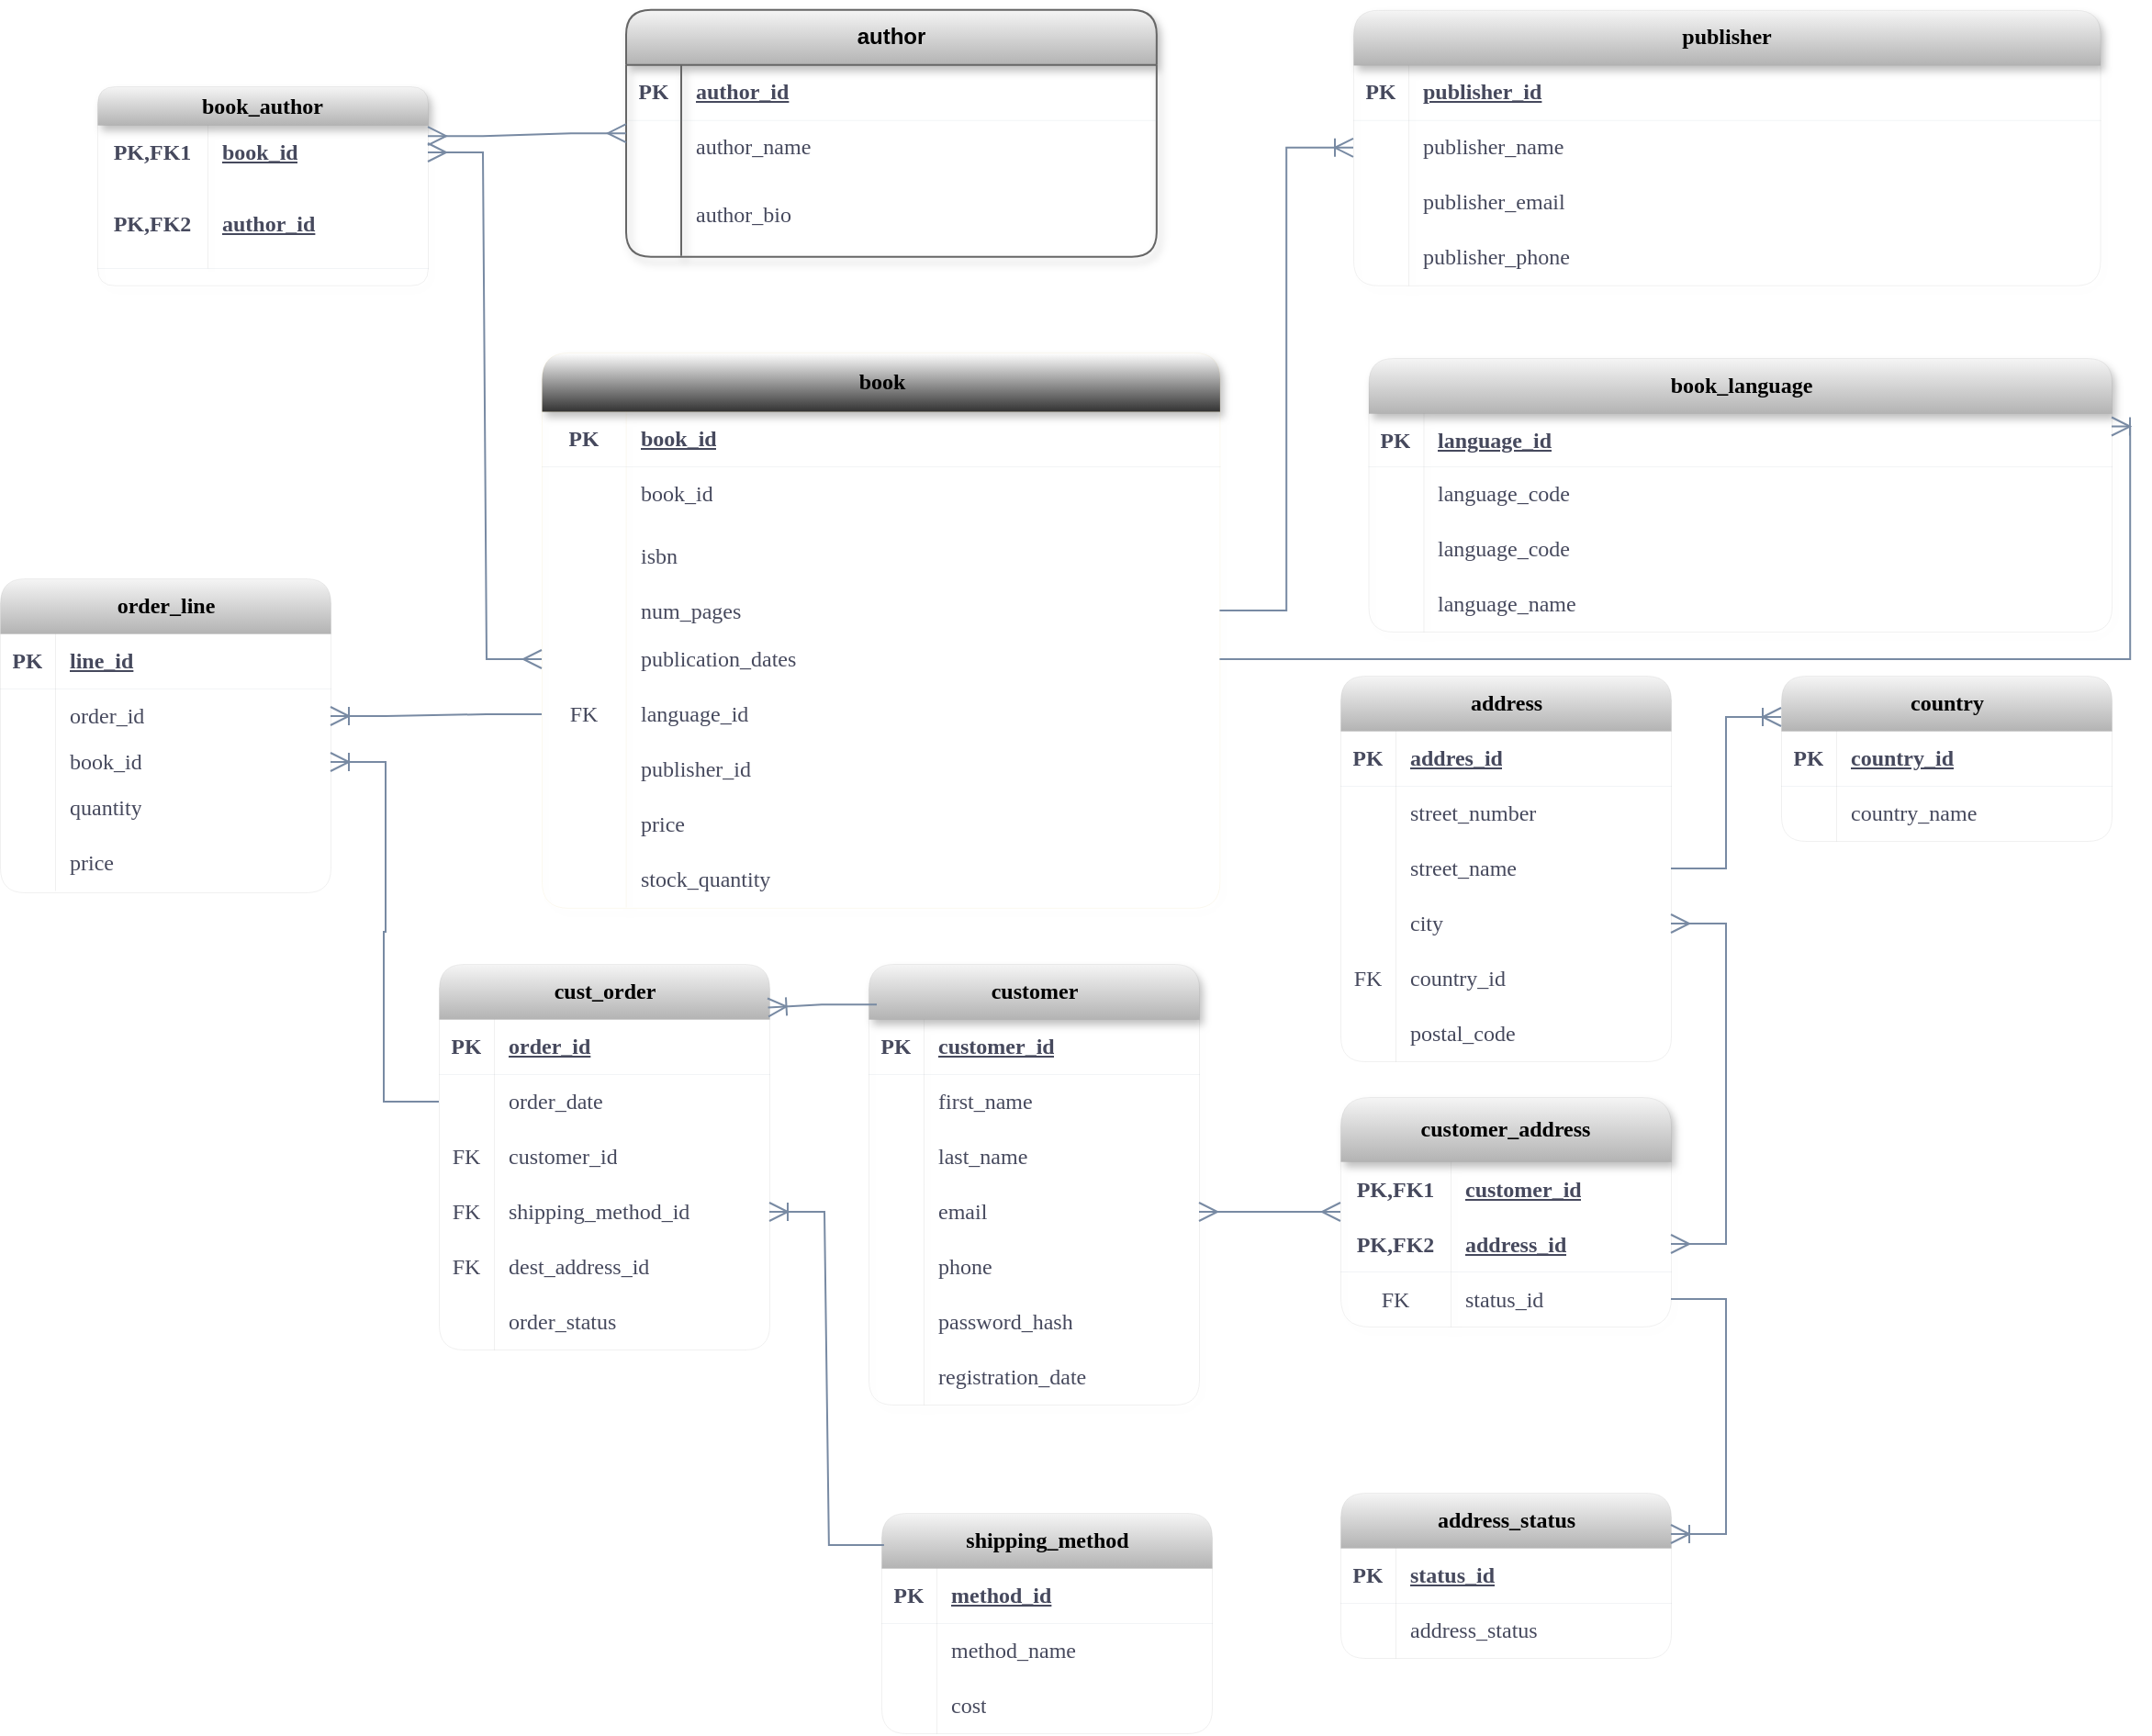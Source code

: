 <mxfile version="26.1.1">
  <diagram name="Page-1" id="0uyCoUg3WgJZ_EARz1ru">
    <mxGraphModel dx="1666" dy="1388" grid="0" gridSize="10" guides="1" tooltips="1" connect="1" arrows="1" fold="1" page="0" pageScale="1" pageWidth="850" pageHeight="1100" background="none" math="0" shadow="0" adaptiveColors="auto">
      <root>
        <mxCell id="0" />
        <mxCell id="1" parent="0" />
        <mxCell id="7E4y---loc7PawPUPzIR-101" value="book" style="shape=table;startSize=32;container=1;collapsible=1;childLayout=tableLayout;fixedRows=1;rowLines=0;fontStyle=1;align=center;resizeLast=1;html=1;rounded=1;shadow=1;labelBackgroundColor=none;arcSize=15;fontFamily=Times New Roman;swimlaneFillColor=none;strokeWidth=0;fillColor=default;gradientColor=#333333;strokeColor=#d6b656;" vertex="1" parent="1">
          <mxGeometry x="-213.0" y="-537" width="369.214" height="302.431" as="geometry" />
        </mxCell>
        <mxCell id="7E4y---loc7PawPUPzIR-102" value="" style="shape=tableRow;horizontal=0;startSize=0;swimlaneHead=0;swimlaneBody=0;fillColor=none;collapsible=0;dropTarget=0;points=[[0,0.5],[1,0.5]];portConstraint=eastwest;top=0;left=0;right=0;bottom=1;rounded=1;labelBackgroundColor=none;strokeColor=#788AA3;fontColor=#46495D;fontFamily=Times New Roman;swimlaneFillColor=none;strokeWidth=0;" vertex="1" parent="7E4y---loc7PawPUPzIR-101">
          <mxGeometry y="32" width="369.214" height="30" as="geometry" />
        </mxCell>
        <mxCell id="7E4y---loc7PawPUPzIR-103" value="PK" style="shape=partialRectangle;connectable=0;fillColor=none;top=0;left=0;bottom=0;right=0;fontStyle=1;overflow=hidden;whiteSpace=wrap;html=1;rounded=1;labelBackgroundColor=none;strokeColor=#788AA3;fontColor=#46495D;fontFamily=Times New Roman;swimlaneFillColor=none;strokeWidth=0;" vertex="1" parent="7E4y---loc7PawPUPzIR-102">
          <mxGeometry width="45.813" height="30" as="geometry">
            <mxRectangle width="45.813" height="30" as="alternateBounds" />
          </mxGeometry>
        </mxCell>
        <mxCell id="7E4y---loc7PawPUPzIR-104" value="book_id" style="shape=partialRectangle;connectable=0;fillColor=none;top=0;left=0;bottom=0;right=0;align=left;spacingLeft=6;fontStyle=5;overflow=hidden;whiteSpace=wrap;html=1;rounded=1;labelBackgroundColor=none;strokeColor=#788AA3;fontColor=#46495D;fontFamily=Times New Roman;swimlaneFillColor=none;strokeWidth=0;" vertex="1" parent="7E4y---loc7PawPUPzIR-102">
          <mxGeometry x="45.813" width="323.401" height="30" as="geometry">
            <mxRectangle width="323.401" height="30" as="alternateBounds" />
          </mxGeometry>
        </mxCell>
        <mxCell id="7E4y---loc7PawPUPzIR-105" value="" style="shape=tableRow;horizontal=0;startSize=0;swimlaneHead=0;swimlaneBody=0;fillColor=none;collapsible=0;dropTarget=0;points=[[0,0.5],[1,0.5]];portConstraint=eastwest;top=0;left=0;right=0;bottom=0;rounded=1;labelBackgroundColor=none;strokeColor=#788AA3;fontColor=#46495D;fontFamily=Times New Roman;swimlaneFillColor=none;strokeWidth=0;" vertex="1" parent="7E4y---loc7PawPUPzIR-101">
          <mxGeometry y="62" width="369.214" height="30" as="geometry" />
        </mxCell>
        <mxCell id="7E4y---loc7PawPUPzIR-106" value="" style="shape=partialRectangle;connectable=0;fillColor=none;top=0;left=0;bottom=0;right=0;editable=1;overflow=hidden;whiteSpace=wrap;html=1;rounded=1;labelBackgroundColor=none;strokeColor=#788AA3;fontColor=#46495D;fontFamily=Times New Roman;swimlaneFillColor=none;strokeWidth=0;" vertex="1" parent="7E4y---loc7PawPUPzIR-105">
          <mxGeometry width="45.813" height="30" as="geometry">
            <mxRectangle width="45.813" height="30" as="alternateBounds" />
          </mxGeometry>
        </mxCell>
        <mxCell id="7E4y---loc7PawPUPzIR-107" value="book_id" style="shape=partialRectangle;connectable=0;fillColor=none;top=0;left=0;bottom=0;right=0;align=left;spacingLeft=6;overflow=hidden;whiteSpace=wrap;html=1;rounded=1;labelBackgroundColor=none;strokeColor=#788AA3;fontColor=#46495D;fontFamily=Times New Roman;swimlaneFillColor=none;strokeWidth=0;" vertex="1" parent="7E4y---loc7PawPUPzIR-105">
          <mxGeometry x="45.813" width="323.401" height="30" as="geometry">
            <mxRectangle width="323.401" height="30" as="alternateBounds" />
          </mxGeometry>
        </mxCell>
        <mxCell id="7E4y---loc7PawPUPzIR-108" value="" style="shape=tableRow;horizontal=0;startSize=0;swimlaneHead=0;swimlaneBody=0;fillColor=none;collapsible=0;dropTarget=0;points=[[0,0.5],[1,0.5]];portConstraint=eastwest;top=0;left=0;right=0;bottom=0;rounded=1;labelBackgroundColor=none;strokeColor=#788AA3;fontColor=#46495D;fontFamily=Times New Roman;swimlaneFillColor=none;strokeWidth=0;" vertex="1" parent="7E4y---loc7PawPUPzIR-101">
          <mxGeometry y="92" width="369.214" height="37" as="geometry" />
        </mxCell>
        <mxCell id="7E4y---loc7PawPUPzIR-109" value="" style="shape=partialRectangle;connectable=0;fillColor=none;top=0;left=0;bottom=0;right=0;editable=1;overflow=hidden;whiteSpace=wrap;html=1;rounded=1;labelBackgroundColor=none;strokeColor=#788AA3;fontColor=#46495D;fontFamily=Times New Roman;swimlaneFillColor=none;strokeWidth=0;" vertex="1" parent="7E4y---loc7PawPUPzIR-108">
          <mxGeometry width="45.813" height="37" as="geometry">
            <mxRectangle width="45.813" height="37" as="alternateBounds" />
          </mxGeometry>
        </mxCell>
        <mxCell id="7E4y---loc7PawPUPzIR-110" value="isbn" style="shape=partialRectangle;connectable=0;fillColor=none;top=0;left=0;bottom=0;right=0;align=left;spacingLeft=6;overflow=hidden;whiteSpace=wrap;html=1;rounded=1;labelBackgroundColor=none;strokeColor=#788AA3;fontColor=#46495D;fontFamily=Times New Roman;swimlaneFillColor=none;strokeWidth=0;" vertex="1" parent="7E4y---loc7PawPUPzIR-108">
          <mxGeometry x="45.813" width="323.401" height="37" as="geometry">
            <mxRectangle width="323.401" height="37" as="alternateBounds" />
          </mxGeometry>
        </mxCell>
        <mxCell id="7E4y---loc7PawPUPzIR-111" value="" style="shape=tableRow;horizontal=0;startSize=0;swimlaneHead=0;swimlaneBody=0;fillColor=none;collapsible=0;dropTarget=0;points=[[0,0.5],[1,0.5]];portConstraint=eastwest;top=0;left=0;right=0;bottom=0;rounded=1;labelBackgroundColor=none;strokeColor=#788AA3;fontColor=#46495D;fontFamily=Times New Roman;swimlaneFillColor=none;strokeWidth=0;" vertex="1" parent="7E4y---loc7PawPUPzIR-101">
          <mxGeometry y="129" width="369.214" height="23" as="geometry" />
        </mxCell>
        <mxCell id="7E4y---loc7PawPUPzIR-112" value="" style="shape=partialRectangle;connectable=0;fillColor=none;top=0;left=0;bottom=0;right=0;editable=1;overflow=hidden;whiteSpace=wrap;html=1;rounded=1;labelBackgroundColor=none;strokeColor=#788AA3;fontColor=#46495D;fontFamily=Times New Roman;swimlaneFillColor=none;strokeWidth=0;" vertex="1" parent="7E4y---loc7PawPUPzIR-111">
          <mxGeometry width="45.813" height="23" as="geometry">
            <mxRectangle width="45.813" height="23" as="alternateBounds" />
          </mxGeometry>
        </mxCell>
        <mxCell id="7E4y---loc7PawPUPzIR-113" value="num_pages" style="shape=partialRectangle;connectable=0;fillColor=none;top=0;left=0;bottom=0;right=0;align=left;spacingLeft=6;overflow=hidden;whiteSpace=wrap;html=1;rounded=1;labelBackgroundColor=none;strokeColor=#788AA3;fontColor=#46495D;fontFamily=Times New Roman;swimlaneFillColor=none;strokeWidth=0;" vertex="1" parent="7E4y---loc7PawPUPzIR-111">
          <mxGeometry x="45.813" width="323.401" height="23" as="geometry">
            <mxRectangle width="323.401" height="23" as="alternateBounds" />
          </mxGeometry>
        </mxCell>
        <mxCell id="7E4y---loc7PawPUPzIR-114" value="" style="shape=tableRow;horizontal=0;startSize=0;swimlaneHead=0;swimlaneBody=0;fillColor=none;collapsible=0;dropTarget=0;points=[[0,0.5],[1,0.5]];portConstraint=eastwest;top=0;left=0;right=0;bottom=0;rounded=1;labelBackgroundColor=none;strokeColor=#788AA3;fontColor=#46495D;fontFamily=Times New Roman;swimlaneFillColor=none;strokeWidth=0;" vertex="1" parent="7E4y---loc7PawPUPzIR-101">
          <mxGeometry y="152" width="369.214" height="30" as="geometry" />
        </mxCell>
        <mxCell id="7E4y---loc7PawPUPzIR-115" value="" style="shape=partialRectangle;connectable=0;fillColor=none;top=0;left=0;bottom=0;right=0;editable=1;overflow=hidden;whiteSpace=wrap;html=1;rounded=1;labelBackgroundColor=none;strokeColor=#788AA3;fontColor=#46495D;fontFamily=Times New Roman;swimlaneFillColor=none;strokeWidth=0;" vertex="1" parent="7E4y---loc7PawPUPzIR-114">
          <mxGeometry width="45.813" height="30" as="geometry">
            <mxRectangle width="45.813" height="30" as="alternateBounds" />
          </mxGeometry>
        </mxCell>
        <mxCell id="7E4y---loc7PawPUPzIR-116" value="publication_dates" style="shape=partialRectangle;connectable=0;fillColor=none;top=0;left=0;bottom=0;right=0;align=left;spacingLeft=6;overflow=hidden;whiteSpace=wrap;html=1;rounded=1;labelBackgroundColor=none;strokeColor=#788AA3;fontColor=#46495D;fontFamily=Times New Roman;swimlaneFillColor=none;strokeWidth=0;" vertex="1" parent="7E4y---loc7PawPUPzIR-114">
          <mxGeometry x="45.813" width="323.401" height="30" as="geometry">
            <mxRectangle width="323.401" height="30" as="alternateBounds" />
          </mxGeometry>
        </mxCell>
        <mxCell id="7E4y---loc7PawPUPzIR-117" value="" style="shape=tableRow;horizontal=0;startSize=0;swimlaneHead=0;swimlaneBody=0;fillColor=none;collapsible=0;dropTarget=0;points=[[0,0.5],[1,0.5]];portConstraint=eastwest;top=0;left=0;right=0;bottom=0;rounded=1;labelBackgroundColor=none;strokeColor=#788AA3;fontColor=#46495D;fontFamily=Times New Roman;swimlaneFillColor=none;strokeWidth=0;" vertex="1" parent="7E4y---loc7PawPUPzIR-101">
          <mxGeometry y="182" width="369.214" height="30" as="geometry" />
        </mxCell>
        <mxCell id="7E4y---loc7PawPUPzIR-118" value="FK" style="shape=partialRectangle;connectable=0;fillColor=none;top=0;left=0;bottom=0;right=0;editable=1;overflow=hidden;whiteSpace=wrap;html=1;rounded=1;labelBackgroundColor=none;strokeColor=#788AA3;fontColor=#46495D;fontFamily=Times New Roman;swimlaneFillColor=none;strokeWidth=0;" vertex="1" parent="7E4y---loc7PawPUPzIR-117">
          <mxGeometry width="45.813" height="30" as="geometry">
            <mxRectangle width="45.813" height="30" as="alternateBounds" />
          </mxGeometry>
        </mxCell>
        <mxCell id="7E4y---loc7PawPUPzIR-119" value="language_id" style="shape=partialRectangle;connectable=0;fillColor=none;top=0;left=0;bottom=0;right=0;align=left;spacingLeft=6;overflow=hidden;whiteSpace=wrap;html=1;rounded=1;labelBackgroundColor=none;strokeColor=#788AA3;fontColor=#46495D;fontFamily=Times New Roman;swimlaneFillColor=none;strokeWidth=0;" vertex="1" parent="7E4y---loc7PawPUPzIR-117">
          <mxGeometry x="45.813" width="323.401" height="30" as="geometry">
            <mxRectangle width="323.401" height="30" as="alternateBounds" />
          </mxGeometry>
        </mxCell>
        <mxCell id="7E4y---loc7PawPUPzIR-120" value="" style="shape=tableRow;horizontal=0;startSize=0;swimlaneHead=0;swimlaneBody=0;fillColor=none;collapsible=0;dropTarget=0;points=[[0,0.5],[1,0.5]];portConstraint=eastwest;top=0;left=0;right=0;bottom=0;rounded=1;labelBackgroundColor=none;strokeColor=#788AA3;fontColor=#46495D;fontFamily=Times New Roman;swimlaneFillColor=none;strokeWidth=0;" vertex="1" parent="7E4y---loc7PawPUPzIR-101">
          <mxGeometry y="212" width="369.214" height="30" as="geometry" />
        </mxCell>
        <mxCell id="7E4y---loc7PawPUPzIR-121" value="" style="shape=partialRectangle;connectable=0;fillColor=none;top=0;left=0;bottom=0;right=0;editable=1;overflow=hidden;whiteSpace=wrap;html=1;rounded=1;labelBackgroundColor=none;strokeColor=#788AA3;fontColor=#46495D;fontFamily=Times New Roman;swimlaneFillColor=none;strokeWidth=0;" vertex="1" parent="7E4y---loc7PawPUPzIR-120">
          <mxGeometry width="45.813" height="30" as="geometry">
            <mxRectangle width="45.813" height="30" as="alternateBounds" />
          </mxGeometry>
        </mxCell>
        <mxCell id="7E4y---loc7PawPUPzIR-122" value="publisher_id" style="shape=partialRectangle;connectable=0;fillColor=none;top=0;left=0;bottom=0;right=0;align=left;spacingLeft=6;overflow=hidden;whiteSpace=wrap;html=1;rounded=1;labelBackgroundColor=none;strokeColor=#788AA3;fontColor=#46495D;fontFamily=Times New Roman;swimlaneFillColor=none;strokeWidth=0;" vertex="1" parent="7E4y---loc7PawPUPzIR-120">
          <mxGeometry x="45.813" width="323.401" height="30" as="geometry">
            <mxRectangle width="323.401" height="30" as="alternateBounds" />
          </mxGeometry>
        </mxCell>
        <mxCell id="7E4y---loc7PawPUPzIR-123" value="" style="shape=tableRow;horizontal=0;startSize=0;swimlaneHead=0;swimlaneBody=0;fillColor=none;collapsible=0;dropTarget=0;points=[[0,0.5],[1,0.5]];portConstraint=eastwest;top=0;left=0;right=0;bottom=0;rounded=1;labelBackgroundColor=none;strokeColor=#788AA3;fontColor=#46495D;fontFamily=Times New Roman;swimlaneFillColor=none;strokeWidth=0;" vertex="1" parent="7E4y---loc7PawPUPzIR-101">
          <mxGeometry y="242" width="369.214" height="30" as="geometry" />
        </mxCell>
        <mxCell id="7E4y---loc7PawPUPzIR-124" value="" style="shape=partialRectangle;connectable=0;fillColor=none;top=0;left=0;bottom=0;right=0;editable=1;overflow=hidden;whiteSpace=wrap;html=1;rounded=1;labelBackgroundColor=none;strokeColor=#788AA3;fontColor=#46495D;fontFamily=Times New Roman;swimlaneFillColor=none;strokeWidth=0;" vertex="1" parent="7E4y---loc7PawPUPzIR-123">
          <mxGeometry width="45.813" height="30" as="geometry">
            <mxRectangle width="45.813" height="30" as="alternateBounds" />
          </mxGeometry>
        </mxCell>
        <mxCell id="7E4y---loc7PawPUPzIR-125" value="price" style="shape=partialRectangle;connectable=0;fillColor=none;top=0;left=0;bottom=0;right=0;align=left;spacingLeft=6;overflow=hidden;whiteSpace=wrap;html=1;rounded=1;labelBackgroundColor=none;strokeColor=#788AA3;fontColor=#46495D;fontFamily=Times New Roman;swimlaneFillColor=none;strokeWidth=0;" vertex="1" parent="7E4y---loc7PawPUPzIR-123">
          <mxGeometry x="45.813" width="323.401" height="30" as="geometry">
            <mxRectangle width="323.401" height="30" as="alternateBounds" />
          </mxGeometry>
        </mxCell>
        <mxCell id="7E4y---loc7PawPUPzIR-126" value="" style="shape=tableRow;horizontal=0;startSize=0;swimlaneHead=0;swimlaneBody=0;fillColor=none;collapsible=0;dropTarget=0;points=[[0,0.5],[1,0.5]];portConstraint=eastwest;top=0;left=0;right=0;bottom=0;rounded=1;labelBackgroundColor=none;strokeColor=#788AA3;fontColor=#46495D;fontFamily=Times New Roman;swimlaneFillColor=none;strokeWidth=0;" vertex="1" parent="7E4y---loc7PawPUPzIR-101">
          <mxGeometry y="272" width="369.214" height="30" as="geometry" />
        </mxCell>
        <mxCell id="7E4y---loc7PawPUPzIR-127" value="" style="shape=partialRectangle;connectable=0;fillColor=none;top=0;left=0;bottom=0;right=0;editable=1;overflow=hidden;whiteSpace=wrap;html=1;rounded=1;labelBackgroundColor=none;strokeColor=#788AA3;fontColor=#46495D;fontFamily=Times New Roman;swimlaneFillColor=none;strokeWidth=0;" vertex="1" parent="7E4y---loc7PawPUPzIR-126">
          <mxGeometry width="45.813" height="30" as="geometry">
            <mxRectangle width="45.813" height="30" as="alternateBounds" />
          </mxGeometry>
        </mxCell>
        <mxCell id="7E4y---loc7PawPUPzIR-128" value="stock_quantity" style="shape=partialRectangle;connectable=0;fillColor=none;top=0;left=0;bottom=0;right=0;align=left;spacingLeft=6;overflow=hidden;whiteSpace=wrap;html=1;rounded=1;labelBackgroundColor=none;strokeColor=#788AA3;fontColor=#46495D;fontFamily=Times New Roman;swimlaneFillColor=none;strokeWidth=0;" vertex="1" parent="7E4y---loc7PawPUPzIR-126">
          <mxGeometry x="45.813" width="323.401" height="30" as="geometry">
            <mxRectangle width="323.401" height="30" as="alternateBounds" />
          </mxGeometry>
        </mxCell>
        <mxCell id="7E4y---loc7PawPUPzIR-142" value="author" style="shape=table;startSize=30;container=1;collapsible=1;childLayout=tableLayout;fixedRows=1;rowLines=0;fontStyle=1;align=center;resizeLast=1;html=1;rounded=1;shadow=1;labelBackgroundColor=none;fillColor=#f5f5f5;strokeColor=#666666;gradientColor=#b3b3b3;" vertex="1" parent="1">
          <mxGeometry x="-167" y="-723.61" width="288.922" height="134.451" as="geometry" />
        </mxCell>
        <mxCell id="7E4y---loc7PawPUPzIR-143" value="" style="shape=tableRow;horizontal=0;startSize=0;swimlaneHead=0;swimlaneBody=0;fillColor=none;collapsible=0;dropTarget=0;points=[[0,0.5],[1,0.5]];portConstraint=eastwest;top=0;left=0;right=0;bottom=1;rounded=1;labelBackgroundColor=none;strokeColor=#788AA3;fontColor=#46495D;fontFamily=Times New Roman;swimlaneFillColor=none;strokeWidth=0;" vertex="1" parent="7E4y---loc7PawPUPzIR-142">
          <mxGeometry y="30" width="288.922" height="30" as="geometry" />
        </mxCell>
        <mxCell id="7E4y---loc7PawPUPzIR-144" value="PK" style="shape=partialRectangle;connectable=0;fillColor=none;top=0;left=0;bottom=0;right=0;fontStyle=1;overflow=hidden;whiteSpace=wrap;html=1;rounded=1;labelBackgroundColor=none;strokeColor=#788AA3;fontColor=#46495D;fontFamily=Times New Roman;swimlaneFillColor=none;strokeWidth=0;" vertex="1" parent="7E4y---loc7PawPUPzIR-143">
          <mxGeometry width="30" height="30" as="geometry">
            <mxRectangle width="30" height="30" as="alternateBounds" />
          </mxGeometry>
        </mxCell>
        <mxCell id="7E4y---loc7PawPUPzIR-145" value="author_id" style="shape=partialRectangle;connectable=0;fillColor=none;top=0;left=0;bottom=0;right=0;align=left;spacingLeft=6;fontStyle=5;overflow=hidden;whiteSpace=wrap;html=1;rounded=1;labelBackgroundColor=none;strokeColor=#788AA3;fontColor=#46495D;fontFamily=Times New Roman;swimlaneFillColor=none;strokeWidth=0;" vertex="1" parent="7E4y---loc7PawPUPzIR-143">
          <mxGeometry x="30" width="258.922" height="30" as="geometry">
            <mxRectangle width="258.922" height="30" as="alternateBounds" />
          </mxGeometry>
        </mxCell>
        <mxCell id="7E4y---loc7PawPUPzIR-146" value="" style="shape=tableRow;horizontal=0;startSize=0;swimlaneHead=0;swimlaneBody=0;fillColor=none;collapsible=0;dropTarget=0;points=[[0,0.5],[1,0.5]];portConstraint=eastwest;top=0;left=0;right=0;bottom=0;rounded=1;labelBackgroundColor=none;strokeColor=#788AA3;fontColor=#46495D;fontFamily=Times New Roman;swimlaneFillColor=none;strokeWidth=0;" vertex="1" parent="7E4y---loc7PawPUPzIR-142">
          <mxGeometry y="60" width="288.922" height="30" as="geometry" />
        </mxCell>
        <mxCell id="7E4y---loc7PawPUPzIR-147" value="" style="shape=partialRectangle;connectable=0;fillColor=none;top=0;left=0;bottom=0;right=0;editable=1;overflow=hidden;whiteSpace=wrap;html=1;rounded=1;labelBackgroundColor=none;strokeColor=#788AA3;fontColor=#46495D;fontFamily=Times New Roman;swimlaneFillColor=none;strokeWidth=0;" vertex="1" parent="7E4y---loc7PawPUPzIR-146">
          <mxGeometry width="30" height="30" as="geometry">
            <mxRectangle width="30" height="30" as="alternateBounds" />
          </mxGeometry>
        </mxCell>
        <mxCell id="7E4y---loc7PawPUPzIR-148" value="author_name" style="shape=partialRectangle;connectable=0;fillColor=none;top=0;left=0;bottom=0;right=0;align=left;spacingLeft=6;overflow=hidden;whiteSpace=wrap;html=1;rounded=1;labelBackgroundColor=none;strokeColor=#788AA3;fontColor=#46495D;fontFamily=Times New Roman;swimlaneFillColor=none;strokeWidth=0;" vertex="1" parent="7E4y---loc7PawPUPzIR-146">
          <mxGeometry x="30" width="258.922" height="30" as="geometry">
            <mxRectangle width="258.922" height="30" as="alternateBounds" />
          </mxGeometry>
        </mxCell>
        <mxCell id="7E4y---loc7PawPUPzIR-149" value="" style="shape=tableRow;horizontal=0;startSize=0;swimlaneHead=0;swimlaneBody=0;fillColor=none;collapsible=0;dropTarget=0;points=[[0,0.5],[1,0.5]];portConstraint=eastwest;top=0;left=0;right=0;bottom=0;rounded=1;labelBackgroundColor=none;strokeColor=#788AA3;fontColor=#46495D;fontFamily=Times New Roman;swimlaneFillColor=none;strokeWidth=0;" vertex="1" parent="7E4y---loc7PawPUPzIR-142">
          <mxGeometry y="90" width="288.922" height="44" as="geometry" />
        </mxCell>
        <mxCell id="7E4y---loc7PawPUPzIR-150" value="" style="shape=partialRectangle;connectable=0;fillColor=none;top=0;left=0;bottom=0;right=0;editable=1;overflow=hidden;whiteSpace=wrap;html=1;rounded=1;labelBackgroundColor=none;strokeColor=#788AA3;fontColor=#46495D;fontFamily=Times New Roman;swimlaneFillColor=none;strokeWidth=0;" vertex="1" parent="7E4y---loc7PawPUPzIR-149">
          <mxGeometry width="30" height="44" as="geometry">
            <mxRectangle width="30" height="44" as="alternateBounds" />
          </mxGeometry>
        </mxCell>
        <mxCell id="7E4y---loc7PawPUPzIR-151" value="author_bio" style="shape=partialRectangle;connectable=0;fillColor=none;top=0;left=0;bottom=0;right=0;align=left;spacingLeft=6;overflow=hidden;whiteSpace=wrap;html=1;rounded=1;labelBackgroundColor=none;strokeColor=#788AA3;fontColor=#46495D;fontFamily=Times New Roman;swimlaneFillColor=none;strokeWidth=0;" vertex="1" parent="7E4y---loc7PawPUPzIR-149">
          <mxGeometry x="30" width="258.922" height="44" as="geometry">
            <mxRectangle width="258.922" height="44" as="alternateBounds" />
          </mxGeometry>
        </mxCell>
        <mxCell id="7E4y---loc7PawPUPzIR-155" value="book_author" style="shape=table;startSize=21;container=1;collapsible=1;childLayout=tableLayout;fixedRows=1;rowLines=0;fontStyle=1;align=center;resizeLast=1;html=1;whiteSpace=wrap;rounded=1;shadow=1;labelBackgroundColor=none;fillColor=#f5f5f5;strokeColor=#666666;fontFamily=Times New Roman;swimlaneFillColor=none;strokeWidth=0;gradientColor=#b3b3b3;" vertex="1" parent="1">
          <mxGeometry x="-455" y="-682" width="180" height="108.387" as="geometry" />
        </mxCell>
        <mxCell id="7E4y---loc7PawPUPzIR-156" value="" style="shape=tableRow;horizontal=0;startSize=0;swimlaneHead=0;swimlaneBody=0;fillColor=none;collapsible=0;dropTarget=0;points=[[0,0.5],[1,0.5]];portConstraint=eastwest;top=0;left=0;right=0;bottom=0;html=1;rounded=1;labelBackgroundColor=none;strokeColor=#788AA3;fontColor=#46495D;fontFamily=Times New Roman;swimlaneFillColor=none;strokeWidth=0;" vertex="1" parent="7E4y---loc7PawPUPzIR-155">
          <mxGeometry y="21" width="180" height="30" as="geometry" />
        </mxCell>
        <mxCell id="7E4y---loc7PawPUPzIR-157" value="PK,FK1" style="shape=partialRectangle;connectable=0;fillColor=none;top=0;left=0;bottom=0;right=0;fontStyle=1;overflow=hidden;html=1;whiteSpace=wrap;rounded=1;labelBackgroundColor=none;strokeColor=#788AA3;fontColor=#46495D;fontFamily=Times New Roman;swimlaneFillColor=none;strokeWidth=0;" vertex="1" parent="7E4y---loc7PawPUPzIR-156">
          <mxGeometry width="60" height="30" as="geometry">
            <mxRectangle width="60" height="30" as="alternateBounds" />
          </mxGeometry>
        </mxCell>
        <mxCell id="7E4y---loc7PawPUPzIR-158" value="book_id" style="shape=partialRectangle;connectable=0;fillColor=none;top=0;left=0;bottom=0;right=0;align=left;spacingLeft=6;fontStyle=5;overflow=hidden;html=1;whiteSpace=wrap;rounded=1;labelBackgroundColor=none;strokeColor=#788AA3;fontColor=#46495D;fontFamily=Times New Roman;swimlaneFillColor=none;strokeWidth=0;" vertex="1" parent="7E4y---loc7PawPUPzIR-156">
          <mxGeometry x="60" width="120" height="30" as="geometry">
            <mxRectangle width="120" height="30" as="alternateBounds" />
          </mxGeometry>
        </mxCell>
        <mxCell id="7E4y---loc7PawPUPzIR-159" value="" style="shape=tableRow;horizontal=0;startSize=0;swimlaneHead=0;swimlaneBody=0;fillColor=none;collapsible=0;dropTarget=0;points=[[0,0.5],[1,0.5]];portConstraint=eastwest;top=0;left=0;right=0;bottom=1;html=1;rounded=1;labelBackgroundColor=none;strokeColor=#788AA3;fontColor=#46495D;fontFamily=Times New Roman;swimlaneFillColor=none;strokeWidth=0;" vertex="1" parent="7E4y---loc7PawPUPzIR-155">
          <mxGeometry y="51" width="180" height="48" as="geometry" />
        </mxCell>
        <mxCell id="7E4y---loc7PawPUPzIR-160" value="PK,FK2" style="shape=partialRectangle;connectable=0;fillColor=none;top=0;left=0;bottom=0;right=0;fontStyle=1;overflow=hidden;html=1;whiteSpace=wrap;rounded=1;labelBackgroundColor=none;strokeColor=#788AA3;fontColor=#46495D;fontFamily=Times New Roman;swimlaneFillColor=none;strokeWidth=0;" vertex="1" parent="7E4y---loc7PawPUPzIR-159">
          <mxGeometry width="60" height="48" as="geometry">
            <mxRectangle width="60" height="48" as="alternateBounds" />
          </mxGeometry>
        </mxCell>
        <mxCell id="7E4y---loc7PawPUPzIR-161" value="author_id" style="shape=partialRectangle;connectable=0;fillColor=none;top=0;left=0;bottom=0;right=0;align=left;spacingLeft=6;fontStyle=5;overflow=hidden;html=1;whiteSpace=wrap;rounded=1;labelBackgroundColor=none;strokeColor=#788AA3;fontColor=#46495D;fontFamily=Times New Roman;swimlaneFillColor=none;strokeWidth=0;" vertex="1" parent="7E4y---loc7PawPUPzIR-159">
          <mxGeometry x="60" width="120" height="48" as="geometry">
            <mxRectangle width="120" height="48" as="alternateBounds" />
          </mxGeometry>
        </mxCell>
        <mxCell id="7E4y---loc7PawPUPzIR-169" value="publisher" style="shape=table;startSize=30;container=1;collapsible=1;childLayout=tableLayout;fixedRows=1;rowLines=0;fontStyle=1;align=center;resizeLast=1;html=1;rounded=1;shadow=1;labelBackgroundColor=none;fillColor=#f5f5f5;strokeColor=#666666;fontFamily=Times New Roman;swimlaneFillColor=none;strokeWidth=0;gradientColor=#b3b3b3;" vertex="1" parent="1">
          <mxGeometry x="229" y="-723.61" width="406.75" height="150" as="geometry" />
        </mxCell>
        <mxCell id="7E4y---loc7PawPUPzIR-170" value="" style="shape=tableRow;horizontal=0;startSize=0;swimlaneHead=0;swimlaneBody=0;fillColor=none;collapsible=0;dropTarget=0;points=[[0,0.5],[1,0.5]];portConstraint=eastwest;top=0;left=0;right=0;bottom=1;rounded=1;labelBackgroundColor=none;strokeColor=#788AA3;fontColor=#46495D;fontFamily=Times New Roman;swimlaneFillColor=none;strokeWidth=0;" vertex="1" parent="7E4y---loc7PawPUPzIR-169">
          <mxGeometry y="30" width="406.75" height="30" as="geometry" />
        </mxCell>
        <mxCell id="7E4y---loc7PawPUPzIR-171" value="PK" style="shape=partialRectangle;connectable=0;fillColor=none;top=0;left=0;bottom=0;right=0;fontStyle=1;overflow=hidden;whiteSpace=wrap;html=1;rounded=1;labelBackgroundColor=none;strokeColor=#788AA3;fontColor=#46495D;fontFamily=Times New Roman;swimlaneFillColor=none;strokeWidth=0;" vertex="1" parent="7E4y---loc7PawPUPzIR-170">
          <mxGeometry width="30" height="30" as="geometry">
            <mxRectangle width="30" height="30" as="alternateBounds" />
          </mxGeometry>
        </mxCell>
        <mxCell id="7E4y---loc7PawPUPzIR-172" value="publisher_id" style="shape=partialRectangle;connectable=0;fillColor=none;top=0;left=0;bottom=0;right=0;align=left;spacingLeft=6;fontStyle=5;overflow=hidden;whiteSpace=wrap;html=1;rounded=1;labelBackgroundColor=none;strokeColor=#788AA3;fontColor=#46495D;fontFamily=Times New Roman;swimlaneFillColor=none;strokeWidth=0;" vertex="1" parent="7E4y---loc7PawPUPzIR-170">
          <mxGeometry x="30" width="376.75" height="30" as="geometry">
            <mxRectangle width="376.75" height="30" as="alternateBounds" />
          </mxGeometry>
        </mxCell>
        <mxCell id="7E4y---loc7PawPUPzIR-173" value="" style="shape=tableRow;horizontal=0;startSize=0;swimlaneHead=0;swimlaneBody=0;fillColor=none;collapsible=0;dropTarget=0;points=[[0,0.5],[1,0.5]];portConstraint=eastwest;top=0;left=0;right=0;bottom=0;rounded=1;labelBackgroundColor=none;strokeColor=#788AA3;fontColor=#46495D;fontFamily=Times New Roman;swimlaneFillColor=none;strokeWidth=0;" vertex="1" parent="7E4y---loc7PawPUPzIR-169">
          <mxGeometry y="60" width="406.75" height="30" as="geometry" />
        </mxCell>
        <mxCell id="7E4y---loc7PawPUPzIR-174" value="" style="shape=partialRectangle;connectable=0;fillColor=none;top=0;left=0;bottom=0;right=0;editable=1;overflow=hidden;whiteSpace=wrap;html=1;rounded=1;labelBackgroundColor=none;strokeColor=#788AA3;fontColor=#46495D;fontFamily=Times New Roman;swimlaneFillColor=none;strokeWidth=0;" vertex="1" parent="7E4y---loc7PawPUPzIR-173">
          <mxGeometry width="30" height="30" as="geometry">
            <mxRectangle width="30" height="30" as="alternateBounds" />
          </mxGeometry>
        </mxCell>
        <mxCell id="7E4y---loc7PawPUPzIR-175" value="publisher_name" style="shape=partialRectangle;connectable=0;fillColor=none;top=0;left=0;bottom=0;right=0;align=left;spacingLeft=6;overflow=hidden;whiteSpace=wrap;html=1;rounded=1;labelBackgroundColor=none;strokeColor=#788AA3;fontColor=#46495D;fontFamily=Times New Roman;swimlaneFillColor=none;strokeWidth=0;" vertex="1" parent="7E4y---loc7PawPUPzIR-173">
          <mxGeometry x="30" width="376.75" height="30" as="geometry">
            <mxRectangle width="376.75" height="30" as="alternateBounds" />
          </mxGeometry>
        </mxCell>
        <mxCell id="7E4y---loc7PawPUPzIR-176" value="" style="shape=tableRow;horizontal=0;startSize=0;swimlaneHead=0;swimlaneBody=0;fillColor=none;collapsible=0;dropTarget=0;points=[[0,0.5],[1,0.5]];portConstraint=eastwest;top=0;left=0;right=0;bottom=0;rounded=1;labelBackgroundColor=none;strokeColor=#788AA3;fontColor=#46495D;fontFamily=Times New Roman;swimlaneFillColor=none;strokeWidth=0;" vertex="1" parent="7E4y---loc7PawPUPzIR-169">
          <mxGeometry y="90" width="406.75" height="30" as="geometry" />
        </mxCell>
        <mxCell id="7E4y---loc7PawPUPzIR-177" value="" style="shape=partialRectangle;connectable=0;fillColor=none;top=0;left=0;bottom=0;right=0;editable=1;overflow=hidden;whiteSpace=wrap;html=1;rounded=1;labelBackgroundColor=none;strokeColor=#788AA3;fontColor=#46495D;fontFamily=Times New Roman;swimlaneFillColor=none;strokeWidth=0;" vertex="1" parent="7E4y---loc7PawPUPzIR-176">
          <mxGeometry width="30" height="30" as="geometry">
            <mxRectangle width="30" height="30" as="alternateBounds" />
          </mxGeometry>
        </mxCell>
        <mxCell id="7E4y---loc7PawPUPzIR-178" value="publisher_email" style="shape=partialRectangle;connectable=0;fillColor=none;top=0;left=0;bottom=0;right=0;align=left;spacingLeft=6;overflow=hidden;whiteSpace=wrap;html=1;rounded=1;labelBackgroundColor=none;strokeColor=#788AA3;fontColor=#46495D;fontFamily=Times New Roman;swimlaneFillColor=none;strokeWidth=0;" vertex="1" parent="7E4y---loc7PawPUPzIR-176">
          <mxGeometry x="30" width="376.75" height="30" as="geometry">
            <mxRectangle width="376.75" height="30" as="alternateBounds" />
          </mxGeometry>
        </mxCell>
        <mxCell id="7E4y---loc7PawPUPzIR-179" value="" style="shape=tableRow;horizontal=0;startSize=0;swimlaneHead=0;swimlaneBody=0;fillColor=none;collapsible=0;dropTarget=0;points=[[0,0.5],[1,0.5]];portConstraint=eastwest;top=0;left=0;right=0;bottom=0;rounded=1;labelBackgroundColor=none;strokeColor=#788AA3;fontColor=#46495D;fontFamily=Times New Roman;swimlaneFillColor=none;strokeWidth=0;" vertex="1" parent="7E4y---loc7PawPUPzIR-169">
          <mxGeometry y="120" width="406.75" height="30" as="geometry" />
        </mxCell>
        <mxCell id="7E4y---loc7PawPUPzIR-180" value="" style="shape=partialRectangle;connectable=0;fillColor=none;top=0;left=0;bottom=0;right=0;editable=1;overflow=hidden;whiteSpace=wrap;html=1;rounded=1;labelBackgroundColor=none;strokeColor=#788AA3;fontColor=#46495D;fontFamily=Times New Roman;swimlaneFillColor=none;strokeWidth=0;" vertex="1" parent="7E4y---loc7PawPUPzIR-179">
          <mxGeometry width="30" height="30" as="geometry">
            <mxRectangle width="30" height="30" as="alternateBounds" />
          </mxGeometry>
        </mxCell>
        <mxCell id="7E4y---loc7PawPUPzIR-181" value="publisher_phone" style="shape=partialRectangle;connectable=0;fillColor=none;top=0;left=0;bottom=0;right=0;align=left;spacingLeft=6;overflow=hidden;whiteSpace=wrap;html=1;rounded=1;labelBackgroundColor=none;strokeColor=#788AA3;fontColor=#46495D;fontFamily=Times New Roman;swimlaneFillColor=none;strokeWidth=0;" vertex="1" parent="7E4y---loc7PawPUPzIR-179">
          <mxGeometry x="30" width="376.75" height="30" as="geometry">
            <mxRectangle width="376.75" height="30" as="alternateBounds" />
          </mxGeometry>
        </mxCell>
        <mxCell id="7E4y---loc7PawPUPzIR-182" value="book_language" style="shape=table;startSize=30;container=1;collapsible=1;childLayout=tableLayout;fixedRows=1;rowLines=0;fontStyle=1;align=center;resizeLast=1;html=1;rounded=1;shadow=1;labelBackgroundColor=none;fillColor=#f5f5f5;strokeColor=#666666;fontFamily=Times New Roman;swimlaneFillColor=none;strokeWidth=0;gradientColor=#b3b3b3;" vertex="1" parent="1">
          <mxGeometry x="237.25" y="-534" width="404.75" height="149" as="geometry" />
        </mxCell>
        <mxCell id="7E4y---loc7PawPUPzIR-183" value="" style="shape=tableRow;horizontal=0;startSize=0;swimlaneHead=0;swimlaneBody=0;fillColor=none;collapsible=0;dropTarget=0;points=[[0,0.5],[1,0.5]];portConstraint=eastwest;top=0;left=0;right=0;bottom=1;rounded=1;labelBackgroundColor=none;strokeColor=#788AA3;fontColor=#46495D;fontFamily=Times New Roman;swimlaneFillColor=none;strokeWidth=0;" vertex="1" parent="7E4y---loc7PawPUPzIR-182">
          <mxGeometry y="30" width="404.75" height="29" as="geometry" />
        </mxCell>
        <mxCell id="7E4y---loc7PawPUPzIR-184" value="PK" style="shape=partialRectangle;connectable=0;fillColor=none;top=0;left=0;bottom=0;right=0;fontStyle=1;overflow=hidden;whiteSpace=wrap;html=1;rounded=1;labelBackgroundColor=none;strokeColor=#788AA3;fontColor=#46495D;fontFamily=Times New Roman;swimlaneFillColor=none;strokeWidth=0;" vertex="1" parent="7E4y---loc7PawPUPzIR-183">
          <mxGeometry width="30" height="29" as="geometry">
            <mxRectangle width="30" height="29" as="alternateBounds" />
          </mxGeometry>
        </mxCell>
        <mxCell id="7E4y---loc7PawPUPzIR-185" value="language_id" style="shape=partialRectangle;connectable=0;fillColor=none;top=0;left=0;bottom=0;right=0;align=left;spacingLeft=6;fontStyle=5;overflow=hidden;whiteSpace=wrap;html=1;rounded=1;labelBackgroundColor=none;strokeColor=#788AA3;fontColor=#46495D;fontFamily=Times New Roman;swimlaneFillColor=none;strokeWidth=0;" vertex="1" parent="7E4y---loc7PawPUPzIR-183">
          <mxGeometry x="30" width="374.75" height="29" as="geometry">
            <mxRectangle width="374.75" height="29" as="alternateBounds" />
          </mxGeometry>
        </mxCell>
        <mxCell id="7E4y---loc7PawPUPzIR-186" value="" style="shape=tableRow;horizontal=0;startSize=0;swimlaneHead=0;swimlaneBody=0;fillColor=none;collapsible=0;dropTarget=0;points=[[0,0.5],[1,0.5]];portConstraint=eastwest;top=0;left=0;right=0;bottom=0;rounded=1;labelBackgroundColor=none;strokeColor=#788AA3;fontColor=#46495D;fontFamily=Times New Roman;swimlaneFillColor=none;strokeWidth=0;" vertex="1" parent="7E4y---loc7PawPUPzIR-182">
          <mxGeometry y="59" width="404.75" height="30" as="geometry" />
        </mxCell>
        <mxCell id="7E4y---loc7PawPUPzIR-187" value="" style="shape=partialRectangle;connectable=0;fillColor=none;top=0;left=0;bottom=0;right=0;editable=1;overflow=hidden;whiteSpace=wrap;html=1;rounded=1;labelBackgroundColor=none;strokeColor=#788AA3;fontColor=#46495D;fontFamily=Times New Roman;swimlaneFillColor=none;strokeWidth=0;" vertex="1" parent="7E4y---loc7PawPUPzIR-186">
          <mxGeometry width="30" height="30" as="geometry">
            <mxRectangle width="30" height="30" as="alternateBounds" />
          </mxGeometry>
        </mxCell>
        <mxCell id="7E4y---loc7PawPUPzIR-188" value="language_code" style="shape=partialRectangle;connectable=0;fillColor=none;top=0;left=0;bottom=0;right=0;align=left;spacingLeft=6;overflow=hidden;whiteSpace=wrap;html=1;rounded=1;labelBackgroundColor=none;strokeColor=#788AA3;fontColor=#46495D;fontFamily=Times New Roman;swimlaneFillColor=none;strokeWidth=0;" vertex="1" parent="7E4y---loc7PawPUPzIR-186">
          <mxGeometry x="30" width="374.75" height="30" as="geometry">
            <mxRectangle width="374.75" height="30" as="alternateBounds" />
          </mxGeometry>
        </mxCell>
        <mxCell id="7E4y---loc7PawPUPzIR-380" value="" style="shape=tableRow;horizontal=0;startSize=0;swimlaneHead=0;swimlaneBody=0;fillColor=none;collapsible=0;dropTarget=0;points=[[0,0.5],[1,0.5]];portConstraint=eastwest;top=0;left=0;right=0;bottom=0;rounded=1;labelBackgroundColor=none;strokeColor=#788AA3;fontColor=#46495D;fontFamily=Times New Roman;swimlaneFillColor=none;strokeWidth=0;" vertex="1" parent="7E4y---loc7PawPUPzIR-182">
          <mxGeometry y="89" width="404.75" height="30" as="geometry" />
        </mxCell>
        <mxCell id="7E4y---loc7PawPUPzIR-381" value="" style="shape=partialRectangle;connectable=0;fillColor=none;top=0;left=0;bottom=0;right=0;editable=1;overflow=hidden;whiteSpace=wrap;html=1;rounded=1;labelBackgroundColor=none;strokeColor=#788AA3;fontColor=#46495D;fontFamily=Times New Roman;swimlaneFillColor=none;strokeWidth=0;" vertex="1" parent="7E4y---loc7PawPUPzIR-380">
          <mxGeometry width="30" height="30" as="geometry">
            <mxRectangle width="30" height="30" as="alternateBounds" />
          </mxGeometry>
        </mxCell>
        <mxCell id="7E4y---loc7PawPUPzIR-382" value="language_code" style="shape=partialRectangle;connectable=0;fillColor=none;top=0;left=0;bottom=0;right=0;align=left;spacingLeft=6;overflow=hidden;whiteSpace=wrap;html=1;rounded=1;labelBackgroundColor=none;strokeColor=#788AA3;fontColor=#46495D;fontFamily=Times New Roman;swimlaneFillColor=none;strokeWidth=0;" vertex="1" parent="7E4y---loc7PawPUPzIR-380">
          <mxGeometry x="30" width="374.75" height="30" as="geometry">
            <mxRectangle width="374.75" height="30" as="alternateBounds" />
          </mxGeometry>
        </mxCell>
        <mxCell id="7E4y---loc7PawPUPzIR-189" value="" style="shape=tableRow;horizontal=0;startSize=0;swimlaneHead=0;swimlaneBody=0;fillColor=none;collapsible=0;dropTarget=0;points=[[0,0.5],[1,0.5]];portConstraint=eastwest;top=0;left=0;right=0;bottom=0;rounded=1;labelBackgroundColor=none;strokeColor=#788AA3;fontColor=#46495D;fontFamily=Times New Roman;swimlaneFillColor=none;strokeWidth=0;" vertex="1" parent="7E4y---loc7PawPUPzIR-182">
          <mxGeometry y="119" width="404.75" height="30" as="geometry" />
        </mxCell>
        <mxCell id="7E4y---loc7PawPUPzIR-190" value="" style="shape=partialRectangle;connectable=0;fillColor=none;top=0;left=0;bottom=0;right=0;editable=1;overflow=hidden;whiteSpace=wrap;html=1;rounded=1;labelBackgroundColor=none;strokeColor=#788AA3;fontColor=#46495D;fontFamily=Times New Roman;swimlaneFillColor=none;strokeWidth=0;" vertex="1" parent="7E4y---loc7PawPUPzIR-189">
          <mxGeometry width="30" height="30" as="geometry">
            <mxRectangle width="30" height="30" as="alternateBounds" />
          </mxGeometry>
        </mxCell>
        <mxCell id="7E4y---loc7PawPUPzIR-191" value="language_name" style="shape=partialRectangle;connectable=0;fillColor=none;top=0;left=0;bottom=0;right=0;align=left;spacingLeft=6;overflow=hidden;whiteSpace=wrap;html=1;rounded=1;labelBackgroundColor=none;strokeColor=#788AA3;fontColor=#46495D;fontFamily=Times New Roman;swimlaneFillColor=none;strokeWidth=0;" vertex="1" parent="7E4y---loc7PawPUPzIR-189">
          <mxGeometry x="30" width="374.75" height="30" as="geometry">
            <mxRectangle width="374.75" height="30" as="alternateBounds" />
          </mxGeometry>
        </mxCell>
        <mxCell id="7E4y---loc7PawPUPzIR-195" value="customer" style="shape=table;startSize=30;container=1;collapsible=1;childLayout=tableLayout;fixedRows=1;rowLines=0;fontStyle=1;align=center;resizeLast=1;html=1;rounded=1;shadow=1;labelBackgroundColor=none;fillColor=#f5f5f5;strokeColor=#666666;fontFamily=Times New Roman;swimlaneFillColor=none;strokeWidth=0;gradientColor=#b3b3b3;" vertex="1" parent="1">
          <mxGeometry x="-35" y="-204" width="180" height="240" as="geometry" />
        </mxCell>
        <mxCell id="7E4y---loc7PawPUPzIR-196" value="" style="shape=tableRow;horizontal=0;startSize=0;swimlaneHead=0;swimlaneBody=0;fillColor=none;collapsible=0;dropTarget=0;points=[[0,0.5],[1,0.5]];portConstraint=eastwest;top=0;left=0;right=0;bottom=1;rounded=1;labelBackgroundColor=none;strokeColor=#788AA3;fontColor=#46495D;fontFamily=Times New Roman;swimlaneFillColor=none;strokeWidth=0;" vertex="1" parent="7E4y---loc7PawPUPzIR-195">
          <mxGeometry y="30" width="180" height="30" as="geometry" />
        </mxCell>
        <mxCell id="7E4y---loc7PawPUPzIR-197" value="PK" style="shape=partialRectangle;connectable=0;fillColor=none;top=0;left=0;bottom=0;right=0;fontStyle=1;overflow=hidden;whiteSpace=wrap;html=1;rounded=1;labelBackgroundColor=none;strokeColor=#788AA3;fontColor=#46495D;fontFamily=Times New Roman;swimlaneFillColor=none;strokeWidth=0;" vertex="1" parent="7E4y---loc7PawPUPzIR-196">
          <mxGeometry width="30" height="30" as="geometry">
            <mxRectangle width="30" height="30" as="alternateBounds" />
          </mxGeometry>
        </mxCell>
        <mxCell id="7E4y---loc7PawPUPzIR-198" value="customer_id" style="shape=partialRectangle;connectable=0;fillColor=none;top=0;left=0;bottom=0;right=0;align=left;spacingLeft=6;fontStyle=5;overflow=hidden;whiteSpace=wrap;html=1;rounded=1;labelBackgroundColor=none;strokeColor=#788AA3;fontColor=#46495D;fontFamily=Times New Roman;swimlaneFillColor=none;strokeWidth=0;" vertex="1" parent="7E4y---loc7PawPUPzIR-196">
          <mxGeometry x="30" width="150" height="30" as="geometry">
            <mxRectangle width="150" height="30" as="alternateBounds" />
          </mxGeometry>
        </mxCell>
        <mxCell id="7E4y---loc7PawPUPzIR-199" value="" style="shape=tableRow;horizontal=0;startSize=0;swimlaneHead=0;swimlaneBody=0;fillColor=none;collapsible=0;dropTarget=0;points=[[0,0.5],[1,0.5]];portConstraint=eastwest;top=0;left=0;right=0;bottom=0;rounded=1;labelBackgroundColor=none;strokeColor=#788AA3;fontColor=#46495D;fontFamily=Times New Roman;swimlaneFillColor=none;strokeWidth=0;" vertex="1" parent="7E4y---loc7PawPUPzIR-195">
          <mxGeometry y="60" width="180" height="30" as="geometry" />
        </mxCell>
        <mxCell id="7E4y---loc7PawPUPzIR-200" value="" style="shape=partialRectangle;connectable=0;fillColor=none;top=0;left=0;bottom=0;right=0;editable=1;overflow=hidden;whiteSpace=wrap;html=1;rounded=1;labelBackgroundColor=none;strokeColor=#788AA3;fontColor=#46495D;fontFamily=Times New Roman;swimlaneFillColor=none;strokeWidth=0;" vertex="1" parent="7E4y---loc7PawPUPzIR-199">
          <mxGeometry width="30" height="30" as="geometry">
            <mxRectangle width="30" height="30" as="alternateBounds" />
          </mxGeometry>
        </mxCell>
        <mxCell id="7E4y---loc7PawPUPzIR-201" value="first_name" style="shape=partialRectangle;connectable=0;fillColor=none;top=0;left=0;bottom=0;right=0;align=left;spacingLeft=6;overflow=hidden;whiteSpace=wrap;html=1;rounded=1;labelBackgroundColor=none;strokeColor=#788AA3;fontColor=#46495D;fontFamily=Times New Roman;swimlaneFillColor=none;strokeWidth=0;" vertex="1" parent="7E4y---loc7PawPUPzIR-199">
          <mxGeometry x="30" width="150" height="30" as="geometry">
            <mxRectangle width="150" height="30" as="alternateBounds" />
          </mxGeometry>
        </mxCell>
        <mxCell id="7E4y---loc7PawPUPzIR-202" value="" style="shape=tableRow;horizontal=0;startSize=0;swimlaneHead=0;swimlaneBody=0;fillColor=none;collapsible=0;dropTarget=0;points=[[0,0.5],[1,0.5]];portConstraint=eastwest;top=0;left=0;right=0;bottom=0;rounded=1;labelBackgroundColor=none;strokeColor=#788AA3;fontColor=#46495D;fontFamily=Times New Roman;swimlaneFillColor=none;strokeWidth=0;" vertex="1" parent="7E4y---loc7PawPUPzIR-195">
          <mxGeometry y="90" width="180" height="30" as="geometry" />
        </mxCell>
        <mxCell id="7E4y---loc7PawPUPzIR-203" value="" style="shape=partialRectangle;connectable=0;fillColor=none;top=0;left=0;bottom=0;right=0;editable=1;overflow=hidden;whiteSpace=wrap;html=1;rounded=1;labelBackgroundColor=none;strokeColor=#788AA3;fontColor=#46495D;fontFamily=Times New Roman;swimlaneFillColor=none;strokeWidth=0;" vertex="1" parent="7E4y---loc7PawPUPzIR-202">
          <mxGeometry width="30" height="30" as="geometry">
            <mxRectangle width="30" height="30" as="alternateBounds" />
          </mxGeometry>
        </mxCell>
        <mxCell id="7E4y---loc7PawPUPzIR-204" value="last_name" style="shape=partialRectangle;connectable=0;fillColor=none;top=0;left=0;bottom=0;right=0;align=left;spacingLeft=6;overflow=hidden;whiteSpace=wrap;html=1;rounded=1;labelBackgroundColor=none;strokeColor=#788AA3;fontColor=#46495D;fontFamily=Times New Roman;swimlaneFillColor=none;strokeWidth=0;" vertex="1" parent="7E4y---loc7PawPUPzIR-202">
          <mxGeometry x="30" width="150" height="30" as="geometry">
            <mxRectangle width="150" height="30" as="alternateBounds" />
          </mxGeometry>
        </mxCell>
        <mxCell id="7E4y---loc7PawPUPzIR-205" value="" style="shape=tableRow;horizontal=0;startSize=0;swimlaneHead=0;swimlaneBody=0;fillColor=none;collapsible=0;dropTarget=0;points=[[0,0.5],[1,0.5]];portConstraint=eastwest;top=0;left=0;right=0;bottom=0;rounded=1;labelBackgroundColor=none;strokeColor=#788AA3;fontColor=#46495D;fontFamily=Times New Roman;swimlaneFillColor=none;strokeWidth=0;" vertex="1" parent="7E4y---loc7PawPUPzIR-195">
          <mxGeometry y="120" width="180" height="30" as="geometry" />
        </mxCell>
        <mxCell id="7E4y---loc7PawPUPzIR-206" value="" style="shape=partialRectangle;connectable=0;fillColor=none;top=0;left=0;bottom=0;right=0;editable=1;overflow=hidden;whiteSpace=wrap;html=1;rounded=1;labelBackgroundColor=none;strokeColor=#788AA3;fontColor=#46495D;fontFamily=Times New Roman;swimlaneFillColor=none;strokeWidth=0;" vertex="1" parent="7E4y---loc7PawPUPzIR-205">
          <mxGeometry width="30" height="30" as="geometry">
            <mxRectangle width="30" height="30" as="alternateBounds" />
          </mxGeometry>
        </mxCell>
        <mxCell id="7E4y---loc7PawPUPzIR-207" value="email" style="shape=partialRectangle;connectable=0;fillColor=none;top=0;left=0;bottom=0;right=0;align=left;spacingLeft=6;overflow=hidden;whiteSpace=wrap;html=1;rounded=1;labelBackgroundColor=none;strokeColor=#788AA3;fontColor=#46495D;fontFamily=Times New Roman;swimlaneFillColor=none;strokeWidth=0;" vertex="1" parent="7E4y---loc7PawPUPzIR-205">
          <mxGeometry x="30" width="150" height="30" as="geometry">
            <mxRectangle width="150" height="30" as="alternateBounds" />
          </mxGeometry>
        </mxCell>
        <mxCell id="7E4y---loc7PawPUPzIR-209" value="" style="shape=tableRow;horizontal=0;startSize=0;swimlaneHead=0;swimlaneBody=0;fillColor=none;collapsible=0;dropTarget=0;points=[[0,0.5],[1,0.5]];portConstraint=eastwest;top=0;left=0;right=0;bottom=0;rounded=1;labelBackgroundColor=none;strokeColor=#788AA3;fontColor=#46495D;fontFamily=Times New Roman;swimlaneFillColor=none;strokeWidth=0;" vertex="1" parent="7E4y---loc7PawPUPzIR-195">
          <mxGeometry y="150" width="180" height="30" as="geometry" />
        </mxCell>
        <mxCell id="7E4y---loc7PawPUPzIR-210" value="" style="shape=partialRectangle;connectable=0;fillColor=none;top=0;left=0;bottom=0;right=0;editable=1;overflow=hidden;whiteSpace=wrap;html=1;rounded=1;labelBackgroundColor=none;strokeColor=#788AA3;fontColor=#46495D;fontFamily=Times New Roman;swimlaneFillColor=none;strokeWidth=0;" vertex="1" parent="7E4y---loc7PawPUPzIR-209">
          <mxGeometry width="30" height="30" as="geometry">
            <mxRectangle width="30" height="30" as="alternateBounds" />
          </mxGeometry>
        </mxCell>
        <mxCell id="7E4y---loc7PawPUPzIR-211" value="phone" style="shape=partialRectangle;connectable=0;fillColor=none;top=0;left=0;bottom=0;right=0;align=left;spacingLeft=6;overflow=hidden;whiteSpace=wrap;html=1;rounded=1;labelBackgroundColor=none;strokeColor=#788AA3;fontColor=#46495D;fontFamily=Times New Roman;swimlaneFillColor=none;strokeWidth=0;" vertex="1" parent="7E4y---loc7PawPUPzIR-209">
          <mxGeometry x="30" width="150" height="30" as="geometry">
            <mxRectangle width="150" height="30" as="alternateBounds" />
          </mxGeometry>
        </mxCell>
        <mxCell id="7E4y---loc7PawPUPzIR-212" value="" style="shape=tableRow;horizontal=0;startSize=0;swimlaneHead=0;swimlaneBody=0;fillColor=none;collapsible=0;dropTarget=0;points=[[0,0.5],[1,0.5]];portConstraint=eastwest;top=0;left=0;right=0;bottom=0;rounded=1;labelBackgroundColor=none;strokeColor=#788AA3;fontColor=#46495D;fontFamily=Times New Roman;swimlaneFillColor=none;strokeWidth=0;" vertex="1" parent="7E4y---loc7PawPUPzIR-195">
          <mxGeometry y="180" width="180" height="30" as="geometry" />
        </mxCell>
        <mxCell id="7E4y---loc7PawPUPzIR-213" value="" style="shape=partialRectangle;connectable=0;fillColor=none;top=0;left=0;bottom=0;right=0;editable=1;overflow=hidden;whiteSpace=wrap;html=1;rounded=1;labelBackgroundColor=none;strokeColor=#788AA3;fontColor=#46495D;fontFamily=Times New Roman;swimlaneFillColor=none;strokeWidth=0;" vertex="1" parent="7E4y---loc7PawPUPzIR-212">
          <mxGeometry width="30" height="30" as="geometry">
            <mxRectangle width="30" height="30" as="alternateBounds" />
          </mxGeometry>
        </mxCell>
        <mxCell id="7E4y---loc7PawPUPzIR-214" value="password_hash" style="shape=partialRectangle;connectable=0;fillColor=none;top=0;left=0;bottom=0;right=0;align=left;spacingLeft=6;overflow=hidden;whiteSpace=wrap;html=1;rounded=1;labelBackgroundColor=none;strokeColor=#788AA3;fontColor=#46495D;fontFamily=Times New Roman;swimlaneFillColor=none;strokeWidth=0;" vertex="1" parent="7E4y---loc7PawPUPzIR-212">
          <mxGeometry x="30" width="150" height="30" as="geometry">
            <mxRectangle width="150" height="30" as="alternateBounds" />
          </mxGeometry>
        </mxCell>
        <mxCell id="7E4y---loc7PawPUPzIR-215" value="" style="shape=tableRow;horizontal=0;startSize=0;swimlaneHead=0;swimlaneBody=0;fillColor=none;collapsible=0;dropTarget=0;points=[[0,0.5],[1,0.5]];portConstraint=eastwest;top=0;left=0;right=0;bottom=0;rounded=1;labelBackgroundColor=none;strokeColor=#788AA3;fontColor=#46495D;fontFamily=Times New Roman;swimlaneFillColor=none;strokeWidth=0;" vertex="1" parent="7E4y---loc7PawPUPzIR-195">
          <mxGeometry y="210" width="180" height="30" as="geometry" />
        </mxCell>
        <mxCell id="7E4y---loc7PawPUPzIR-216" value="" style="shape=partialRectangle;connectable=0;fillColor=none;top=0;left=0;bottom=0;right=0;editable=1;overflow=hidden;whiteSpace=wrap;html=1;rounded=1;labelBackgroundColor=none;strokeColor=#788AA3;fontColor=#46495D;fontFamily=Times New Roman;swimlaneFillColor=none;strokeWidth=0;" vertex="1" parent="7E4y---loc7PawPUPzIR-215">
          <mxGeometry width="30" height="30" as="geometry">
            <mxRectangle width="30" height="30" as="alternateBounds" />
          </mxGeometry>
        </mxCell>
        <mxCell id="7E4y---loc7PawPUPzIR-217" value="registration_date" style="shape=partialRectangle;connectable=0;fillColor=none;top=0;left=0;bottom=0;right=0;align=left;spacingLeft=6;overflow=hidden;whiteSpace=wrap;html=1;rounded=1;labelBackgroundColor=none;strokeColor=#788AA3;fontColor=#46495D;fontFamily=Times New Roman;swimlaneFillColor=none;strokeWidth=0;" vertex="1" parent="7E4y---loc7PawPUPzIR-215">
          <mxGeometry x="30" width="150" height="30" as="geometry">
            <mxRectangle width="150" height="30" as="alternateBounds" />
          </mxGeometry>
        </mxCell>
        <mxCell id="7E4y---loc7PawPUPzIR-221" value="customer_address" style="shape=table;startSize=35;container=1;collapsible=1;childLayout=tableLayout;fixedRows=1;rowLines=0;fontStyle=1;align=center;resizeLast=1;html=1;whiteSpace=wrap;rounded=1;shadow=1;labelBackgroundColor=none;fillColor=#f5f5f5;strokeColor=#666666;fontFamily=Times New Roman;swimlaneFillColor=none;strokeWidth=0;gradientColor=#b3b3b3;" vertex="1" parent="1">
          <mxGeometry x="222" y="-131.5" width="180" height="125" as="geometry" />
        </mxCell>
        <mxCell id="7E4y---loc7PawPUPzIR-222" value="" style="shape=tableRow;horizontal=0;startSize=0;swimlaneHead=0;swimlaneBody=0;fillColor=none;collapsible=0;dropTarget=0;points=[[0,0.5],[1,0.5]];portConstraint=eastwest;top=0;left=0;right=0;bottom=0;html=1;rounded=1;labelBackgroundColor=none;strokeColor=#788AA3;fontColor=#46495D;fontFamily=Times New Roman;swimlaneFillColor=none;strokeWidth=0;" vertex="1" parent="7E4y---loc7PawPUPzIR-221">
          <mxGeometry y="35" width="180" height="30" as="geometry" />
        </mxCell>
        <mxCell id="7E4y---loc7PawPUPzIR-223" value="PK,FK1" style="shape=partialRectangle;connectable=0;fillColor=none;top=0;left=0;bottom=0;right=0;fontStyle=1;overflow=hidden;html=1;whiteSpace=wrap;rounded=1;labelBackgroundColor=none;strokeColor=#788AA3;fontColor=#46495D;fontFamily=Times New Roman;swimlaneFillColor=none;strokeWidth=0;" vertex="1" parent="7E4y---loc7PawPUPzIR-222">
          <mxGeometry width="60" height="30" as="geometry">
            <mxRectangle width="60" height="30" as="alternateBounds" />
          </mxGeometry>
        </mxCell>
        <mxCell id="7E4y---loc7PawPUPzIR-224" value="customer_id" style="shape=partialRectangle;connectable=0;fillColor=none;top=0;left=0;bottom=0;right=0;align=left;spacingLeft=6;fontStyle=5;overflow=hidden;html=1;whiteSpace=wrap;rounded=1;labelBackgroundColor=none;strokeColor=#788AA3;fontColor=#46495D;fontFamily=Times New Roman;swimlaneFillColor=none;strokeWidth=0;" vertex="1" parent="7E4y---loc7PawPUPzIR-222">
          <mxGeometry x="60" width="120" height="30" as="geometry">
            <mxRectangle width="120" height="30" as="alternateBounds" />
          </mxGeometry>
        </mxCell>
        <mxCell id="7E4y---loc7PawPUPzIR-225" value="" style="shape=tableRow;horizontal=0;startSize=0;swimlaneHead=0;swimlaneBody=0;fillColor=none;collapsible=0;dropTarget=0;points=[[0,0.5],[1,0.5]];portConstraint=eastwest;top=0;left=0;right=0;bottom=1;html=1;rounded=1;labelBackgroundColor=none;strokeColor=#788AA3;fontColor=#46495D;fontFamily=Times New Roman;swimlaneFillColor=none;strokeWidth=0;" vertex="1" parent="7E4y---loc7PawPUPzIR-221">
          <mxGeometry y="65" width="180" height="30" as="geometry" />
        </mxCell>
        <mxCell id="7E4y---loc7PawPUPzIR-226" value="PK,FK2" style="shape=partialRectangle;connectable=0;fillColor=none;top=0;left=0;bottom=0;right=0;fontStyle=1;overflow=hidden;html=1;whiteSpace=wrap;rounded=1;labelBackgroundColor=none;strokeColor=#788AA3;fontColor=#46495D;fontFamily=Times New Roman;swimlaneFillColor=none;strokeWidth=0;" vertex="1" parent="7E4y---loc7PawPUPzIR-225">
          <mxGeometry width="60" height="30" as="geometry">
            <mxRectangle width="60" height="30" as="alternateBounds" />
          </mxGeometry>
        </mxCell>
        <mxCell id="7E4y---loc7PawPUPzIR-227" value="address_id" style="shape=partialRectangle;connectable=0;fillColor=none;top=0;left=0;bottom=0;right=0;align=left;spacingLeft=6;fontStyle=5;overflow=hidden;html=1;whiteSpace=wrap;rounded=1;labelBackgroundColor=none;strokeColor=#788AA3;fontColor=#46495D;fontFamily=Times New Roman;swimlaneFillColor=none;strokeWidth=0;" vertex="1" parent="7E4y---loc7PawPUPzIR-225">
          <mxGeometry x="60" width="120" height="30" as="geometry">
            <mxRectangle width="120" height="30" as="alternateBounds" />
          </mxGeometry>
        </mxCell>
        <mxCell id="7E4y---loc7PawPUPzIR-228" value="" style="shape=tableRow;horizontal=0;startSize=0;swimlaneHead=0;swimlaneBody=0;fillColor=none;collapsible=0;dropTarget=0;points=[[0,0.5],[1,0.5]];portConstraint=eastwest;top=0;left=0;right=0;bottom=0;html=1;rounded=1;labelBackgroundColor=none;strokeColor=#788AA3;fontColor=#46495D;fontFamily=Times New Roman;swimlaneFillColor=none;strokeWidth=0;" vertex="1" parent="7E4y---loc7PawPUPzIR-221">
          <mxGeometry y="95" width="180" height="30" as="geometry" />
        </mxCell>
        <mxCell id="7E4y---loc7PawPUPzIR-229" value="FK" style="shape=partialRectangle;connectable=0;fillColor=none;top=0;left=0;bottom=0;right=0;editable=1;overflow=hidden;html=1;whiteSpace=wrap;rounded=1;labelBackgroundColor=none;strokeColor=#788AA3;fontColor=#46495D;fontFamily=Times New Roman;swimlaneFillColor=none;strokeWidth=0;" vertex="1" parent="7E4y---loc7PawPUPzIR-228">
          <mxGeometry width="60" height="30" as="geometry">
            <mxRectangle width="60" height="30" as="alternateBounds" />
          </mxGeometry>
        </mxCell>
        <mxCell id="7E4y---loc7PawPUPzIR-230" value="status_id" style="shape=partialRectangle;connectable=0;fillColor=none;top=0;left=0;bottom=0;right=0;align=left;spacingLeft=6;overflow=hidden;html=1;whiteSpace=wrap;rounded=1;labelBackgroundColor=none;strokeColor=#788AA3;fontColor=#46495D;fontFamily=Times New Roman;swimlaneFillColor=none;strokeWidth=0;" vertex="1" parent="7E4y---loc7PawPUPzIR-228">
          <mxGeometry x="60" width="120" height="30" as="geometry">
            <mxRectangle width="120" height="30" as="alternateBounds" />
          </mxGeometry>
        </mxCell>
        <mxCell id="7E4y---loc7PawPUPzIR-262" value="address" style="shape=table;startSize=30;container=1;collapsible=1;childLayout=tableLayout;fixedRows=1;rowLines=0;fontStyle=1;align=center;resizeLast=1;html=1;labelBackgroundColor=none;fillColor=#f5f5f5;strokeColor=#666666;rounded=1;fontFamily=Times New Roman;swimlaneFillColor=none;strokeWidth=0;gradientColor=#b3b3b3;" vertex="1" parent="1">
          <mxGeometry x="222" y="-361" width="180" height="210" as="geometry" />
        </mxCell>
        <mxCell id="7E4y---loc7PawPUPzIR-263" value="" style="shape=tableRow;horizontal=0;startSize=0;swimlaneHead=0;swimlaneBody=0;fillColor=none;collapsible=0;dropTarget=0;points=[[0,0.5],[1,0.5]];portConstraint=eastwest;top=0;left=0;right=0;bottom=1;labelBackgroundColor=none;strokeColor=#788AA3;fontColor=#46495D;rounded=1;fontFamily=Times New Roman;swimlaneFillColor=none;strokeWidth=0;" vertex="1" parent="7E4y---loc7PawPUPzIR-262">
          <mxGeometry y="30" width="180" height="30" as="geometry" />
        </mxCell>
        <mxCell id="7E4y---loc7PawPUPzIR-264" value="PK" style="shape=partialRectangle;connectable=0;fillColor=none;top=0;left=0;bottom=0;right=0;fontStyle=1;overflow=hidden;whiteSpace=wrap;html=1;labelBackgroundColor=none;strokeColor=#788AA3;fontColor=#46495D;rounded=1;fontFamily=Times New Roman;swimlaneFillColor=none;strokeWidth=0;" vertex="1" parent="7E4y---loc7PawPUPzIR-263">
          <mxGeometry width="30" height="30" as="geometry">
            <mxRectangle width="30" height="30" as="alternateBounds" />
          </mxGeometry>
        </mxCell>
        <mxCell id="7E4y---loc7PawPUPzIR-265" value="addres_id" style="shape=partialRectangle;connectable=0;fillColor=none;top=0;left=0;bottom=0;right=0;align=left;spacingLeft=6;fontStyle=5;overflow=hidden;whiteSpace=wrap;html=1;labelBackgroundColor=none;strokeColor=#788AA3;fontColor=#46495D;rounded=1;fontFamily=Times New Roman;swimlaneFillColor=none;strokeWidth=0;" vertex="1" parent="7E4y---loc7PawPUPzIR-263">
          <mxGeometry x="30" width="150" height="30" as="geometry">
            <mxRectangle width="150" height="30" as="alternateBounds" />
          </mxGeometry>
        </mxCell>
        <mxCell id="7E4y---loc7PawPUPzIR-266" value="" style="shape=tableRow;horizontal=0;startSize=0;swimlaneHead=0;swimlaneBody=0;fillColor=none;collapsible=0;dropTarget=0;points=[[0,0.5],[1,0.5]];portConstraint=eastwest;top=0;left=0;right=0;bottom=0;labelBackgroundColor=none;strokeColor=#788AA3;fontColor=#46495D;rounded=1;fontFamily=Times New Roman;swimlaneFillColor=none;strokeWidth=0;" vertex="1" parent="7E4y---loc7PawPUPzIR-262">
          <mxGeometry y="60" width="180" height="30" as="geometry" />
        </mxCell>
        <mxCell id="7E4y---loc7PawPUPzIR-267" value="" style="shape=partialRectangle;connectable=0;fillColor=none;top=0;left=0;bottom=0;right=0;editable=1;overflow=hidden;whiteSpace=wrap;html=1;labelBackgroundColor=none;strokeColor=#788AA3;fontColor=#46495D;rounded=1;fontFamily=Times New Roman;swimlaneFillColor=none;strokeWidth=0;" vertex="1" parent="7E4y---loc7PawPUPzIR-266">
          <mxGeometry width="30" height="30" as="geometry">
            <mxRectangle width="30" height="30" as="alternateBounds" />
          </mxGeometry>
        </mxCell>
        <mxCell id="7E4y---loc7PawPUPzIR-268" value="street_number" style="shape=partialRectangle;connectable=0;fillColor=none;top=0;left=0;bottom=0;right=0;align=left;spacingLeft=6;overflow=hidden;whiteSpace=wrap;html=1;labelBackgroundColor=none;strokeColor=#788AA3;fontColor=#46495D;rounded=1;fontFamily=Times New Roman;swimlaneFillColor=none;strokeWidth=0;" vertex="1" parent="7E4y---loc7PawPUPzIR-266">
          <mxGeometry x="30" width="150" height="30" as="geometry">
            <mxRectangle width="150" height="30" as="alternateBounds" />
          </mxGeometry>
        </mxCell>
        <mxCell id="7E4y---loc7PawPUPzIR-269" value="" style="shape=tableRow;horizontal=0;startSize=0;swimlaneHead=0;swimlaneBody=0;fillColor=none;collapsible=0;dropTarget=0;points=[[0,0.5],[1,0.5]];portConstraint=eastwest;top=0;left=0;right=0;bottom=0;labelBackgroundColor=none;strokeColor=#788AA3;fontColor=#46495D;rounded=1;fontFamily=Times New Roman;swimlaneFillColor=none;strokeWidth=0;" vertex="1" parent="7E4y---loc7PawPUPzIR-262">
          <mxGeometry y="90" width="180" height="30" as="geometry" />
        </mxCell>
        <mxCell id="7E4y---loc7PawPUPzIR-270" value="" style="shape=partialRectangle;connectable=0;fillColor=none;top=0;left=0;bottom=0;right=0;editable=1;overflow=hidden;whiteSpace=wrap;html=1;labelBackgroundColor=none;strokeColor=#788AA3;fontColor=#46495D;rounded=1;fontFamily=Times New Roman;swimlaneFillColor=none;strokeWidth=0;" vertex="1" parent="7E4y---loc7PawPUPzIR-269">
          <mxGeometry width="30" height="30" as="geometry">
            <mxRectangle width="30" height="30" as="alternateBounds" />
          </mxGeometry>
        </mxCell>
        <mxCell id="7E4y---loc7PawPUPzIR-271" value="street_name" style="shape=partialRectangle;connectable=0;fillColor=none;top=0;left=0;bottom=0;right=0;align=left;spacingLeft=6;overflow=hidden;whiteSpace=wrap;html=1;labelBackgroundColor=none;strokeColor=#788AA3;fontColor=#46495D;rounded=1;fontFamily=Times New Roman;swimlaneFillColor=none;strokeWidth=0;" vertex="1" parent="7E4y---loc7PawPUPzIR-269">
          <mxGeometry x="30" width="150" height="30" as="geometry">
            <mxRectangle width="150" height="30" as="alternateBounds" />
          </mxGeometry>
        </mxCell>
        <mxCell id="7E4y---loc7PawPUPzIR-272" value="" style="shape=tableRow;horizontal=0;startSize=0;swimlaneHead=0;swimlaneBody=0;fillColor=none;collapsible=0;dropTarget=0;points=[[0,0.5],[1,0.5]];portConstraint=eastwest;top=0;left=0;right=0;bottom=0;labelBackgroundColor=none;strokeColor=#788AA3;fontColor=#46495D;rounded=1;fontFamily=Times New Roman;swimlaneFillColor=none;strokeWidth=0;" vertex="1" parent="7E4y---loc7PawPUPzIR-262">
          <mxGeometry y="120" width="180" height="30" as="geometry" />
        </mxCell>
        <mxCell id="7E4y---loc7PawPUPzIR-273" value="" style="shape=partialRectangle;connectable=0;fillColor=none;top=0;left=0;bottom=0;right=0;editable=1;overflow=hidden;whiteSpace=wrap;html=1;labelBackgroundColor=none;strokeColor=#788AA3;fontColor=#46495D;rounded=1;fontFamily=Times New Roman;swimlaneFillColor=none;strokeWidth=0;" vertex="1" parent="7E4y---loc7PawPUPzIR-272">
          <mxGeometry width="30" height="30" as="geometry">
            <mxRectangle width="30" height="30" as="alternateBounds" />
          </mxGeometry>
        </mxCell>
        <mxCell id="7E4y---loc7PawPUPzIR-274" value="city" style="shape=partialRectangle;connectable=0;fillColor=none;top=0;left=0;bottom=0;right=0;align=left;spacingLeft=6;overflow=hidden;whiteSpace=wrap;html=1;labelBackgroundColor=none;strokeColor=#788AA3;fontColor=#46495D;rounded=1;fontFamily=Times New Roman;swimlaneFillColor=none;strokeWidth=0;" vertex="1" parent="7E4y---loc7PawPUPzIR-272">
          <mxGeometry x="30" width="150" height="30" as="geometry">
            <mxRectangle width="150" height="30" as="alternateBounds" />
          </mxGeometry>
        </mxCell>
        <mxCell id="7E4y---loc7PawPUPzIR-275" value="" style="shape=tableRow;horizontal=0;startSize=0;swimlaneHead=0;swimlaneBody=0;fillColor=none;collapsible=0;dropTarget=0;points=[[0,0.5],[1,0.5]];portConstraint=eastwest;top=0;left=0;right=0;bottom=0;labelBackgroundColor=none;strokeColor=#788AA3;fontColor=#46495D;rounded=1;fontFamily=Times New Roman;swimlaneFillColor=none;strokeWidth=0;" vertex="1" parent="7E4y---loc7PawPUPzIR-262">
          <mxGeometry y="150" width="180" height="30" as="geometry" />
        </mxCell>
        <mxCell id="7E4y---loc7PawPUPzIR-276" value="FK" style="shape=partialRectangle;connectable=0;fillColor=none;top=0;left=0;bottom=0;right=0;editable=1;overflow=hidden;whiteSpace=wrap;html=1;labelBackgroundColor=none;strokeColor=#788AA3;fontColor=#46495D;rounded=1;fontFamily=Times New Roman;swimlaneFillColor=none;strokeWidth=0;" vertex="1" parent="7E4y---loc7PawPUPzIR-275">
          <mxGeometry width="30" height="30" as="geometry">
            <mxRectangle width="30" height="30" as="alternateBounds" />
          </mxGeometry>
        </mxCell>
        <mxCell id="7E4y---loc7PawPUPzIR-277" value="country_id" style="shape=partialRectangle;connectable=0;fillColor=none;top=0;left=0;bottom=0;right=0;align=left;spacingLeft=6;overflow=hidden;whiteSpace=wrap;html=1;labelBackgroundColor=none;strokeColor=#788AA3;fontColor=#46495D;rounded=1;fontFamily=Times New Roman;swimlaneFillColor=none;strokeWidth=0;" vertex="1" parent="7E4y---loc7PawPUPzIR-275">
          <mxGeometry x="30" width="150" height="30" as="geometry">
            <mxRectangle width="150" height="30" as="alternateBounds" />
          </mxGeometry>
        </mxCell>
        <mxCell id="7E4y---loc7PawPUPzIR-278" value="" style="shape=tableRow;horizontal=0;startSize=0;swimlaneHead=0;swimlaneBody=0;fillColor=none;collapsible=0;dropTarget=0;points=[[0,0.5],[1,0.5]];portConstraint=eastwest;top=0;left=0;right=0;bottom=0;labelBackgroundColor=none;strokeColor=#788AA3;fontColor=#46495D;rounded=1;fontFamily=Times New Roman;swimlaneFillColor=none;strokeWidth=0;" vertex="1" parent="7E4y---loc7PawPUPzIR-262">
          <mxGeometry y="180" width="180" height="30" as="geometry" />
        </mxCell>
        <mxCell id="7E4y---loc7PawPUPzIR-279" value="" style="shape=partialRectangle;connectable=0;fillColor=none;top=0;left=0;bottom=0;right=0;editable=1;overflow=hidden;whiteSpace=wrap;html=1;labelBackgroundColor=none;strokeColor=#788AA3;fontColor=#46495D;rounded=1;fontFamily=Times New Roman;swimlaneFillColor=none;strokeWidth=0;" vertex="1" parent="7E4y---loc7PawPUPzIR-278">
          <mxGeometry width="30" height="30" as="geometry">
            <mxRectangle width="30" height="30" as="alternateBounds" />
          </mxGeometry>
        </mxCell>
        <mxCell id="7E4y---loc7PawPUPzIR-280" value="postal_code" style="shape=partialRectangle;connectable=0;fillColor=none;top=0;left=0;bottom=0;right=0;align=left;spacingLeft=6;overflow=hidden;whiteSpace=wrap;html=1;labelBackgroundColor=none;strokeColor=#788AA3;fontColor=#46495D;rounded=1;fontFamily=Times New Roman;swimlaneFillColor=none;strokeWidth=0;" vertex="1" parent="7E4y---loc7PawPUPzIR-278">
          <mxGeometry x="30" width="150" height="30" as="geometry">
            <mxRectangle width="150" height="30" as="alternateBounds" />
          </mxGeometry>
        </mxCell>
        <mxCell id="7E4y---loc7PawPUPzIR-284" value="address_status" style="shape=table;startSize=30;container=1;collapsible=1;childLayout=tableLayout;fixedRows=1;rowLines=0;fontStyle=1;align=center;resizeLast=1;html=1;rounded=1;strokeColor=#666666;fillColor=#f5f5f5;labelBackgroundColor=none;fontFamily=Times New Roman;swimlaneFillColor=none;strokeWidth=0;gradientColor=#b3b3b3;" vertex="1" parent="1">
          <mxGeometry x="222" y="84" width="180" height="90" as="geometry" />
        </mxCell>
        <mxCell id="7E4y---loc7PawPUPzIR-285" value="" style="shape=tableRow;horizontal=0;startSize=0;swimlaneHead=0;swimlaneBody=0;fillColor=none;collapsible=0;dropTarget=0;points=[[0,0.5],[1,0.5]];portConstraint=eastwest;top=0;left=0;right=0;bottom=1;rounded=1;strokeColor=#788AA3;fontColor=#46495D;labelBackgroundColor=none;fontFamily=Times New Roman;swimlaneFillColor=none;strokeWidth=0;" vertex="1" parent="7E4y---loc7PawPUPzIR-284">
          <mxGeometry y="30" width="180" height="30" as="geometry" />
        </mxCell>
        <mxCell id="7E4y---loc7PawPUPzIR-286" value="PK" style="shape=partialRectangle;connectable=0;fillColor=none;top=0;left=0;bottom=0;right=0;fontStyle=1;overflow=hidden;whiteSpace=wrap;html=1;rounded=1;strokeColor=#788AA3;fontColor=#46495D;labelBackgroundColor=none;fontFamily=Times New Roman;swimlaneFillColor=none;strokeWidth=0;" vertex="1" parent="7E4y---loc7PawPUPzIR-285">
          <mxGeometry width="30" height="30" as="geometry">
            <mxRectangle width="30" height="30" as="alternateBounds" />
          </mxGeometry>
        </mxCell>
        <mxCell id="7E4y---loc7PawPUPzIR-287" value="status_id" style="shape=partialRectangle;connectable=0;fillColor=none;top=0;left=0;bottom=0;right=0;align=left;spacingLeft=6;fontStyle=5;overflow=hidden;whiteSpace=wrap;html=1;rounded=1;strokeColor=#788AA3;fontColor=#46495D;labelBackgroundColor=none;fontFamily=Times New Roman;swimlaneFillColor=none;strokeWidth=0;" vertex="1" parent="7E4y---loc7PawPUPzIR-285">
          <mxGeometry x="30" width="150" height="30" as="geometry">
            <mxRectangle width="150" height="30" as="alternateBounds" />
          </mxGeometry>
        </mxCell>
        <mxCell id="7E4y---loc7PawPUPzIR-288" value="" style="shape=tableRow;horizontal=0;startSize=0;swimlaneHead=0;swimlaneBody=0;fillColor=none;collapsible=0;dropTarget=0;points=[[0,0.5],[1,0.5]];portConstraint=eastwest;top=0;left=0;right=0;bottom=0;rounded=1;strokeColor=#788AA3;fontColor=#46495D;labelBackgroundColor=none;fontFamily=Times New Roman;swimlaneFillColor=none;strokeWidth=0;" vertex="1" parent="7E4y---loc7PawPUPzIR-284">
          <mxGeometry y="60" width="180" height="30" as="geometry" />
        </mxCell>
        <mxCell id="7E4y---loc7PawPUPzIR-289" value="" style="shape=partialRectangle;connectable=0;fillColor=none;top=0;left=0;bottom=0;right=0;editable=1;overflow=hidden;whiteSpace=wrap;html=1;rounded=1;strokeColor=#788AA3;fontColor=#46495D;labelBackgroundColor=none;fontFamily=Times New Roman;swimlaneFillColor=none;strokeWidth=0;" vertex="1" parent="7E4y---loc7PawPUPzIR-288">
          <mxGeometry width="30" height="30" as="geometry">
            <mxRectangle width="30" height="30" as="alternateBounds" />
          </mxGeometry>
        </mxCell>
        <mxCell id="7E4y---loc7PawPUPzIR-290" value="address_status" style="shape=partialRectangle;connectable=0;fillColor=none;top=0;left=0;bottom=0;right=0;align=left;spacingLeft=6;overflow=hidden;whiteSpace=wrap;html=1;rounded=1;strokeColor=#788AA3;fontColor=#46495D;labelBackgroundColor=none;fontFamily=Times New Roman;swimlaneFillColor=none;strokeWidth=0;" vertex="1" parent="7E4y---loc7PawPUPzIR-288">
          <mxGeometry x="30" width="150" height="30" as="geometry">
            <mxRectangle width="150" height="30" as="alternateBounds" />
          </mxGeometry>
        </mxCell>
        <mxCell id="7E4y---loc7PawPUPzIR-304" value="cust_order" style="shape=table;startSize=30;container=1;collapsible=1;childLayout=tableLayout;fixedRows=1;rowLines=0;fontStyle=1;align=center;resizeLast=1;html=1;labelBackgroundColor=none;fillColor=#f5f5f5;strokeColor=#666666;rounded=1;fontFamily=Times New Roman;swimlaneFillColor=none;strokeWidth=0;gradientColor=#b3b3b3;" vertex="1" parent="1">
          <mxGeometry x="-269" y="-204" width="180" height="210" as="geometry" />
        </mxCell>
        <mxCell id="7E4y---loc7PawPUPzIR-305" value="" style="shape=tableRow;horizontal=0;startSize=0;swimlaneHead=0;swimlaneBody=0;fillColor=none;collapsible=0;dropTarget=0;points=[[0,0.5],[1,0.5]];portConstraint=eastwest;top=0;left=0;right=0;bottom=1;labelBackgroundColor=none;strokeColor=#788AA3;fontColor=#46495D;rounded=1;fontFamily=Times New Roman;swimlaneFillColor=none;strokeWidth=0;" vertex="1" parent="7E4y---loc7PawPUPzIR-304">
          <mxGeometry y="30" width="180" height="30" as="geometry" />
        </mxCell>
        <mxCell id="7E4y---loc7PawPUPzIR-306" value="PK" style="shape=partialRectangle;connectable=0;fillColor=none;top=0;left=0;bottom=0;right=0;fontStyle=1;overflow=hidden;whiteSpace=wrap;html=1;labelBackgroundColor=none;strokeColor=#788AA3;fontColor=#46495D;rounded=1;fontFamily=Times New Roman;swimlaneFillColor=none;strokeWidth=0;" vertex="1" parent="7E4y---loc7PawPUPzIR-305">
          <mxGeometry width="30" height="30" as="geometry">
            <mxRectangle width="30" height="30" as="alternateBounds" />
          </mxGeometry>
        </mxCell>
        <mxCell id="7E4y---loc7PawPUPzIR-307" value="order_id" style="shape=partialRectangle;connectable=0;fillColor=none;top=0;left=0;bottom=0;right=0;align=left;spacingLeft=6;fontStyle=5;overflow=hidden;whiteSpace=wrap;html=1;labelBackgroundColor=none;strokeColor=#788AA3;fontColor=#46495D;rounded=1;fontFamily=Times New Roman;swimlaneFillColor=none;strokeWidth=0;" vertex="1" parent="7E4y---loc7PawPUPzIR-305">
          <mxGeometry x="30" width="150" height="30" as="geometry">
            <mxRectangle width="150" height="30" as="alternateBounds" />
          </mxGeometry>
        </mxCell>
        <mxCell id="7E4y---loc7PawPUPzIR-308" value="" style="shape=tableRow;horizontal=0;startSize=0;swimlaneHead=0;swimlaneBody=0;fillColor=none;collapsible=0;dropTarget=0;points=[[0,0.5],[1,0.5]];portConstraint=eastwest;top=0;left=0;right=0;bottom=0;labelBackgroundColor=none;strokeColor=#788AA3;fontColor=#46495D;rounded=1;fontFamily=Times New Roman;swimlaneFillColor=none;strokeWidth=0;" vertex="1" parent="7E4y---loc7PawPUPzIR-304">
          <mxGeometry y="60" width="180" height="30" as="geometry" />
        </mxCell>
        <mxCell id="7E4y---loc7PawPUPzIR-309" value="" style="shape=partialRectangle;connectable=0;fillColor=none;top=0;left=0;bottom=0;right=0;editable=1;overflow=hidden;whiteSpace=wrap;html=1;labelBackgroundColor=none;strokeColor=#788AA3;fontColor=#46495D;rounded=1;fontFamily=Times New Roman;swimlaneFillColor=none;strokeWidth=0;" vertex="1" parent="7E4y---loc7PawPUPzIR-308">
          <mxGeometry width="30" height="30" as="geometry">
            <mxRectangle width="30" height="30" as="alternateBounds" />
          </mxGeometry>
        </mxCell>
        <mxCell id="7E4y---loc7PawPUPzIR-310" value="order_date" style="shape=partialRectangle;connectable=0;fillColor=none;top=0;left=0;bottom=0;right=0;align=left;spacingLeft=6;overflow=hidden;whiteSpace=wrap;html=1;labelBackgroundColor=none;strokeColor=#788AA3;fontColor=#46495D;rounded=1;fontFamily=Times New Roman;swimlaneFillColor=none;strokeWidth=0;" vertex="1" parent="7E4y---loc7PawPUPzIR-308">
          <mxGeometry x="30" width="150" height="30" as="geometry">
            <mxRectangle width="150" height="30" as="alternateBounds" />
          </mxGeometry>
        </mxCell>
        <mxCell id="7E4y---loc7PawPUPzIR-311" value="" style="shape=tableRow;horizontal=0;startSize=0;swimlaneHead=0;swimlaneBody=0;fillColor=none;collapsible=0;dropTarget=0;points=[[0,0.5],[1,0.5]];portConstraint=eastwest;top=0;left=0;right=0;bottom=0;labelBackgroundColor=none;strokeColor=#788AA3;fontColor=#46495D;rounded=1;fontFamily=Times New Roman;swimlaneFillColor=none;strokeWidth=0;" vertex="1" parent="7E4y---loc7PawPUPzIR-304">
          <mxGeometry y="90" width="180" height="30" as="geometry" />
        </mxCell>
        <mxCell id="7E4y---loc7PawPUPzIR-312" value="FK" style="shape=partialRectangle;connectable=0;fillColor=none;top=0;left=0;bottom=0;right=0;editable=1;overflow=hidden;whiteSpace=wrap;html=1;labelBackgroundColor=none;strokeColor=#788AA3;fontColor=#46495D;rounded=1;fontFamily=Times New Roman;swimlaneFillColor=none;strokeWidth=0;" vertex="1" parent="7E4y---loc7PawPUPzIR-311">
          <mxGeometry width="30" height="30" as="geometry">
            <mxRectangle width="30" height="30" as="alternateBounds" />
          </mxGeometry>
        </mxCell>
        <mxCell id="7E4y---loc7PawPUPzIR-313" value="customer_id" style="shape=partialRectangle;connectable=0;fillColor=none;top=0;left=0;bottom=0;right=0;align=left;spacingLeft=6;overflow=hidden;whiteSpace=wrap;html=1;labelBackgroundColor=none;strokeColor=#788AA3;fontColor=#46495D;rounded=1;fontFamily=Times New Roman;swimlaneFillColor=none;strokeWidth=0;" vertex="1" parent="7E4y---loc7PawPUPzIR-311">
          <mxGeometry x="30" width="150" height="30" as="geometry">
            <mxRectangle width="150" height="30" as="alternateBounds" />
          </mxGeometry>
        </mxCell>
        <mxCell id="7E4y---loc7PawPUPzIR-314" value="" style="shape=tableRow;horizontal=0;startSize=0;swimlaneHead=0;swimlaneBody=0;fillColor=none;collapsible=0;dropTarget=0;points=[[0,0.5],[1,0.5]];portConstraint=eastwest;top=0;left=0;right=0;bottom=0;labelBackgroundColor=none;strokeColor=#788AA3;fontColor=#46495D;rounded=1;fontFamily=Times New Roman;swimlaneFillColor=none;strokeWidth=0;" vertex="1" parent="7E4y---loc7PawPUPzIR-304">
          <mxGeometry y="120" width="180" height="30" as="geometry" />
        </mxCell>
        <mxCell id="7E4y---loc7PawPUPzIR-315" value="FK" style="shape=partialRectangle;connectable=0;fillColor=none;top=0;left=0;bottom=0;right=0;editable=1;overflow=hidden;whiteSpace=wrap;html=1;labelBackgroundColor=none;strokeColor=#788AA3;fontColor=#46495D;rounded=1;fontFamily=Times New Roman;swimlaneFillColor=none;strokeWidth=0;" vertex="1" parent="7E4y---loc7PawPUPzIR-314">
          <mxGeometry width="30" height="30" as="geometry">
            <mxRectangle width="30" height="30" as="alternateBounds" />
          </mxGeometry>
        </mxCell>
        <mxCell id="7E4y---loc7PawPUPzIR-316" value="shipping_method_id" style="shape=partialRectangle;connectable=0;fillColor=none;top=0;left=0;bottom=0;right=0;align=left;spacingLeft=6;overflow=hidden;whiteSpace=wrap;html=1;labelBackgroundColor=none;strokeColor=#788AA3;fontColor=#46495D;rounded=1;fontFamily=Times New Roman;swimlaneFillColor=none;strokeWidth=0;" vertex="1" parent="7E4y---loc7PawPUPzIR-314">
          <mxGeometry x="30" width="150" height="30" as="geometry">
            <mxRectangle width="150" height="30" as="alternateBounds" />
          </mxGeometry>
        </mxCell>
        <mxCell id="7E4y---loc7PawPUPzIR-317" value="" style="shape=tableRow;horizontal=0;startSize=0;swimlaneHead=0;swimlaneBody=0;fillColor=none;collapsible=0;dropTarget=0;points=[[0,0.5],[1,0.5]];portConstraint=eastwest;top=0;left=0;right=0;bottom=0;labelBackgroundColor=none;strokeColor=#788AA3;fontColor=#46495D;rounded=1;fontFamily=Times New Roman;swimlaneFillColor=none;strokeWidth=0;" vertex="1" parent="7E4y---loc7PawPUPzIR-304">
          <mxGeometry y="150" width="180" height="30" as="geometry" />
        </mxCell>
        <mxCell id="7E4y---loc7PawPUPzIR-318" value="FK" style="shape=partialRectangle;connectable=0;fillColor=none;top=0;left=0;bottom=0;right=0;editable=1;overflow=hidden;whiteSpace=wrap;html=1;labelBackgroundColor=none;strokeColor=#788AA3;fontColor=#46495D;rounded=1;fontFamily=Times New Roman;swimlaneFillColor=none;strokeWidth=0;" vertex="1" parent="7E4y---loc7PawPUPzIR-317">
          <mxGeometry width="30" height="30" as="geometry">
            <mxRectangle width="30" height="30" as="alternateBounds" />
          </mxGeometry>
        </mxCell>
        <mxCell id="7E4y---loc7PawPUPzIR-319" value="dest_address_id" style="shape=partialRectangle;connectable=0;fillColor=none;top=0;left=0;bottom=0;right=0;align=left;spacingLeft=6;overflow=hidden;whiteSpace=wrap;html=1;labelBackgroundColor=none;strokeColor=#788AA3;fontColor=#46495D;rounded=1;fontFamily=Times New Roman;swimlaneFillColor=none;strokeWidth=0;" vertex="1" parent="7E4y---loc7PawPUPzIR-317">
          <mxGeometry x="30" width="150" height="30" as="geometry">
            <mxRectangle width="150" height="30" as="alternateBounds" />
          </mxGeometry>
        </mxCell>
        <mxCell id="7E4y---loc7PawPUPzIR-320" value="" style="shape=tableRow;horizontal=0;startSize=0;swimlaneHead=0;swimlaneBody=0;fillColor=none;collapsible=0;dropTarget=0;points=[[0,0.5],[1,0.5]];portConstraint=eastwest;top=0;left=0;right=0;bottom=0;labelBackgroundColor=none;strokeColor=#788AA3;fontColor=#46495D;rounded=1;fontFamily=Times New Roman;swimlaneFillColor=none;strokeWidth=0;" vertex="1" parent="7E4y---loc7PawPUPzIR-304">
          <mxGeometry y="180" width="180" height="30" as="geometry" />
        </mxCell>
        <mxCell id="7E4y---loc7PawPUPzIR-321" value="" style="shape=partialRectangle;connectable=0;fillColor=none;top=0;left=0;bottom=0;right=0;editable=1;overflow=hidden;whiteSpace=wrap;html=1;labelBackgroundColor=none;strokeColor=#788AA3;fontColor=#46495D;rounded=1;fontFamily=Times New Roman;swimlaneFillColor=none;strokeWidth=0;" vertex="1" parent="7E4y---loc7PawPUPzIR-320">
          <mxGeometry width="30" height="30" as="geometry">
            <mxRectangle width="30" height="30" as="alternateBounds" />
          </mxGeometry>
        </mxCell>
        <mxCell id="7E4y---loc7PawPUPzIR-322" value="order_status" style="shape=partialRectangle;connectable=0;fillColor=none;top=0;left=0;bottom=0;right=0;align=left;spacingLeft=6;overflow=hidden;whiteSpace=wrap;html=1;labelBackgroundColor=none;strokeColor=#788AA3;fontColor=#46495D;rounded=1;fontFamily=Times New Roman;swimlaneFillColor=none;strokeWidth=0;" vertex="1" parent="7E4y---loc7PawPUPzIR-320">
          <mxGeometry x="30" width="150" height="30" as="geometry">
            <mxRectangle width="150" height="30" as="alternateBounds" />
          </mxGeometry>
        </mxCell>
        <mxCell id="7E4y---loc7PawPUPzIR-323" value="order_line" style="shape=table;startSize=30;container=1;collapsible=1;childLayout=tableLayout;fixedRows=1;rowLines=0;fontStyle=1;align=center;resizeLast=1;html=1;rounded=1;strokeColor=#666666;fillColor=#f5f5f5;labelBackgroundColor=none;fontFamily=Times New Roman;swimlaneFillColor=none;strokeWidth=0;gradientColor=#b3b3b3;" vertex="1" parent="1">
          <mxGeometry x="-508" y="-414" width="180" height="171" as="geometry" />
        </mxCell>
        <mxCell id="7E4y---loc7PawPUPzIR-324" value="" style="shape=tableRow;horizontal=0;startSize=0;swimlaneHead=0;swimlaneBody=0;fillColor=none;collapsible=0;dropTarget=0;points=[[0,0.5],[1,0.5]];portConstraint=eastwest;top=0;left=0;right=0;bottom=1;rounded=1;strokeColor=#788AA3;fontColor=#46495D;labelBackgroundColor=none;fontFamily=Times New Roman;swimlaneFillColor=none;strokeWidth=0;" vertex="1" parent="7E4y---loc7PawPUPzIR-323">
          <mxGeometry y="30" width="180" height="30" as="geometry" />
        </mxCell>
        <mxCell id="7E4y---loc7PawPUPzIR-325" value="PK" style="shape=partialRectangle;connectable=0;fillColor=none;top=0;left=0;bottom=0;right=0;fontStyle=1;overflow=hidden;whiteSpace=wrap;html=1;rounded=1;strokeColor=#788AA3;fontColor=#46495D;labelBackgroundColor=none;fontFamily=Times New Roman;swimlaneFillColor=none;strokeWidth=0;" vertex="1" parent="7E4y---loc7PawPUPzIR-324">
          <mxGeometry width="30" height="30" as="geometry">
            <mxRectangle width="30" height="30" as="alternateBounds" />
          </mxGeometry>
        </mxCell>
        <mxCell id="7E4y---loc7PawPUPzIR-326" value="line_id" style="shape=partialRectangle;connectable=0;fillColor=none;top=0;left=0;bottom=0;right=0;align=left;spacingLeft=6;fontStyle=5;overflow=hidden;whiteSpace=wrap;html=1;rounded=1;strokeColor=#788AA3;fontColor=#46495D;labelBackgroundColor=none;fontFamily=Times New Roman;swimlaneFillColor=none;strokeWidth=0;" vertex="1" parent="7E4y---loc7PawPUPzIR-324">
          <mxGeometry x="30" width="150" height="30" as="geometry">
            <mxRectangle width="150" height="30" as="alternateBounds" />
          </mxGeometry>
        </mxCell>
        <mxCell id="7E4y---loc7PawPUPzIR-327" value="" style="shape=tableRow;horizontal=0;startSize=0;swimlaneHead=0;swimlaneBody=0;fillColor=none;collapsible=0;dropTarget=0;points=[[0,0.5],[1,0.5]];portConstraint=eastwest;top=0;left=0;right=0;bottom=0;rounded=1;strokeColor=#788AA3;fontColor=#46495D;labelBackgroundColor=none;fontFamily=Times New Roman;swimlaneFillColor=none;strokeWidth=0;" vertex="1" parent="7E4y---loc7PawPUPzIR-323">
          <mxGeometry y="60" width="180" height="30" as="geometry" />
        </mxCell>
        <mxCell id="7E4y---loc7PawPUPzIR-328" value="" style="shape=partialRectangle;connectable=0;fillColor=none;top=0;left=0;bottom=0;right=0;editable=1;overflow=hidden;whiteSpace=wrap;html=1;rounded=1;strokeColor=#788AA3;fontColor=#46495D;labelBackgroundColor=none;fontFamily=Times New Roman;swimlaneFillColor=none;strokeWidth=0;" vertex="1" parent="7E4y---loc7PawPUPzIR-327">
          <mxGeometry width="30" height="30" as="geometry">
            <mxRectangle width="30" height="30" as="alternateBounds" />
          </mxGeometry>
        </mxCell>
        <mxCell id="7E4y---loc7PawPUPzIR-329" value="order_id" style="shape=partialRectangle;connectable=0;fillColor=none;top=0;left=0;bottom=0;right=0;align=left;spacingLeft=6;overflow=hidden;whiteSpace=wrap;html=1;rounded=1;strokeColor=#788AA3;fontColor=#46495D;labelBackgroundColor=none;fontFamily=Times New Roman;swimlaneFillColor=none;strokeWidth=0;" vertex="1" parent="7E4y---loc7PawPUPzIR-327">
          <mxGeometry x="30" width="150" height="30" as="geometry">
            <mxRectangle width="150" height="30" as="alternateBounds" />
          </mxGeometry>
        </mxCell>
        <mxCell id="7E4y---loc7PawPUPzIR-330" value="" style="shape=tableRow;horizontal=0;startSize=0;swimlaneHead=0;swimlaneBody=0;fillColor=none;collapsible=0;dropTarget=0;points=[[0,0.5],[1,0.5]];portConstraint=eastwest;top=0;left=0;right=0;bottom=0;rounded=1;strokeColor=#788AA3;fontColor=#46495D;labelBackgroundColor=none;fontFamily=Times New Roman;swimlaneFillColor=none;strokeWidth=0;" vertex="1" parent="7E4y---loc7PawPUPzIR-323">
          <mxGeometry y="90" width="180" height="20" as="geometry" />
        </mxCell>
        <mxCell id="7E4y---loc7PawPUPzIR-331" value="" style="shape=partialRectangle;connectable=0;fillColor=none;top=0;left=0;bottom=0;right=0;editable=1;overflow=hidden;whiteSpace=wrap;html=1;rounded=1;strokeColor=#788AA3;fontColor=#46495D;labelBackgroundColor=none;fontFamily=Times New Roman;swimlaneFillColor=none;strokeWidth=0;" vertex="1" parent="7E4y---loc7PawPUPzIR-330">
          <mxGeometry width="30" height="20" as="geometry">
            <mxRectangle width="30" height="20" as="alternateBounds" />
          </mxGeometry>
        </mxCell>
        <mxCell id="7E4y---loc7PawPUPzIR-332" value="book_id" style="shape=partialRectangle;connectable=0;fillColor=none;top=0;left=0;bottom=0;right=0;align=left;spacingLeft=6;overflow=hidden;whiteSpace=wrap;html=1;rounded=1;strokeColor=#788AA3;fontColor=#46495D;labelBackgroundColor=none;fontFamily=Times New Roman;swimlaneFillColor=none;strokeWidth=0;" vertex="1" parent="7E4y---loc7PawPUPzIR-330">
          <mxGeometry x="30" width="150" height="20" as="geometry">
            <mxRectangle width="150" height="20" as="alternateBounds" />
          </mxGeometry>
        </mxCell>
        <mxCell id="7E4y---loc7PawPUPzIR-333" value="" style="shape=tableRow;horizontal=0;startSize=0;swimlaneHead=0;swimlaneBody=0;fillColor=none;collapsible=0;dropTarget=0;points=[[0,0.5],[1,0.5]];portConstraint=eastwest;top=0;left=0;right=0;bottom=0;rounded=1;strokeColor=#788AA3;fontColor=#46495D;labelBackgroundColor=none;fontFamily=Times New Roman;swimlaneFillColor=none;strokeWidth=0;" vertex="1" parent="7E4y---loc7PawPUPzIR-323">
          <mxGeometry y="110" width="180" height="30" as="geometry" />
        </mxCell>
        <mxCell id="7E4y---loc7PawPUPzIR-334" value="" style="shape=partialRectangle;connectable=0;fillColor=none;top=0;left=0;bottom=0;right=0;editable=1;overflow=hidden;whiteSpace=wrap;html=1;rounded=1;strokeColor=#788AA3;fontColor=#46495D;labelBackgroundColor=none;fontFamily=Times New Roman;swimlaneFillColor=none;strokeWidth=0;" vertex="1" parent="7E4y---loc7PawPUPzIR-333">
          <mxGeometry width="30" height="30" as="geometry">
            <mxRectangle width="30" height="30" as="alternateBounds" />
          </mxGeometry>
        </mxCell>
        <mxCell id="7E4y---loc7PawPUPzIR-335" value="quantity" style="shape=partialRectangle;connectable=0;fillColor=none;top=0;left=0;bottom=0;right=0;align=left;spacingLeft=6;overflow=hidden;whiteSpace=wrap;html=1;rounded=1;strokeColor=#788AA3;fontColor=#46495D;labelBackgroundColor=none;fontFamily=Times New Roman;swimlaneFillColor=none;strokeWidth=0;" vertex="1" parent="7E4y---loc7PawPUPzIR-333">
          <mxGeometry x="30" width="150" height="30" as="geometry">
            <mxRectangle width="150" height="30" as="alternateBounds" />
          </mxGeometry>
        </mxCell>
        <mxCell id="7E4y---loc7PawPUPzIR-336" value="" style="shape=tableRow;horizontal=0;startSize=0;swimlaneHead=0;swimlaneBody=0;fillColor=none;collapsible=0;dropTarget=0;points=[[0,0.5],[1,0.5]];portConstraint=eastwest;top=0;left=0;right=0;bottom=0;rounded=1;strokeColor=#788AA3;fontColor=#46495D;labelBackgroundColor=none;fontFamily=Times New Roman;swimlaneFillColor=none;strokeWidth=0;" vertex="1" parent="7E4y---loc7PawPUPzIR-323">
          <mxGeometry y="140" width="180" height="30" as="geometry" />
        </mxCell>
        <mxCell id="7E4y---loc7PawPUPzIR-337" value="" style="shape=partialRectangle;connectable=0;fillColor=none;top=0;left=0;bottom=0;right=0;editable=1;overflow=hidden;whiteSpace=wrap;html=1;rounded=1;strokeColor=#788AA3;fontColor=#46495D;labelBackgroundColor=none;fontFamily=Times New Roman;swimlaneFillColor=none;strokeWidth=0;" vertex="1" parent="7E4y---loc7PawPUPzIR-336">
          <mxGeometry width="30" height="30" as="geometry">
            <mxRectangle width="30" height="30" as="alternateBounds" />
          </mxGeometry>
        </mxCell>
        <mxCell id="7E4y---loc7PawPUPzIR-338" value="price" style="shape=partialRectangle;connectable=0;fillColor=none;top=0;left=0;bottom=0;right=0;align=left;spacingLeft=6;overflow=hidden;whiteSpace=wrap;html=1;rounded=1;strokeColor=#788AA3;fontColor=#46495D;labelBackgroundColor=none;fontFamily=Times New Roman;swimlaneFillColor=none;strokeWidth=0;" vertex="1" parent="7E4y---loc7PawPUPzIR-336">
          <mxGeometry x="30" width="150" height="30" as="geometry">
            <mxRectangle width="150" height="30" as="alternateBounds" />
          </mxGeometry>
        </mxCell>
        <mxCell id="7E4y---loc7PawPUPzIR-339" value="shipping_method" style="shape=table;startSize=30;container=1;collapsible=1;childLayout=tableLayout;fixedRows=1;rowLines=0;fontStyle=1;align=center;resizeLast=1;html=1;rounded=1;strokeColor=#666666;fillColor=#f5f5f5;labelBackgroundColor=none;fontFamily=Times New Roman;swimlaneFillColor=none;strokeWidth=0;gradientColor=#b3b3b3;" vertex="1" parent="1">
          <mxGeometry x="-28.0" y="95" width="180" height="120" as="geometry" />
        </mxCell>
        <mxCell id="7E4y---loc7PawPUPzIR-340" value="" style="shape=tableRow;horizontal=0;startSize=0;swimlaneHead=0;swimlaneBody=0;fillColor=none;collapsible=0;dropTarget=0;points=[[0,0.5],[1,0.5]];portConstraint=eastwest;top=0;left=0;right=0;bottom=1;rounded=1;strokeColor=#788AA3;fontColor=#46495D;labelBackgroundColor=none;fontFamily=Times New Roman;swimlaneFillColor=none;strokeWidth=0;" vertex="1" parent="7E4y---loc7PawPUPzIR-339">
          <mxGeometry y="30" width="180" height="30" as="geometry" />
        </mxCell>
        <mxCell id="7E4y---loc7PawPUPzIR-341" value="PK" style="shape=partialRectangle;connectable=0;fillColor=none;top=0;left=0;bottom=0;right=0;fontStyle=1;overflow=hidden;whiteSpace=wrap;html=1;rounded=1;strokeColor=#788AA3;fontColor=#46495D;labelBackgroundColor=none;fontFamily=Times New Roman;swimlaneFillColor=none;strokeWidth=0;" vertex="1" parent="7E4y---loc7PawPUPzIR-340">
          <mxGeometry width="30" height="30" as="geometry">
            <mxRectangle width="30" height="30" as="alternateBounds" />
          </mxGeometry>
        </mxCell>
        <mxCell id="7E4y---loc7PawPUPzIR-342" value="method_id" style="shape=partialRectangle;connectable=0;fillColor=none;top=0;left=0;bottom=0;right=0;align=left;spacingLeft=6;fontStyle=5;overflow=hidden;whiteSpace=wrap;html=1;rounded=1;strokeColor=#788AA3;fontColor=#46495D;labelBackgroundColor=none;fontFamily=Times New Roman;swimlaneFillColor=none;strokeWidth=0;" vertex="1" parent="7E4y---loc7PawPUPzIR-340">
          <mxGeometry x="30" width="150" height="30" as="geometry">
            <mxRectangle width="150" height="30" as="alternateBounds" />
          </mxGeometry>
        </mxCell>
        <mxCell id="7E4y---loc7PawPUPzIR-343" value="" style="shape=tableRow;horizontal=0;startSize=0;swimlaneHead=0;swimlaneBody=0;fillColor=none;collapsible=0;dropTarget=0;points=[[0,0.5],[1,0.5]];portConstraint=eastwest;top=0;left=0;right=0;bottom=0;rounded=1;strokeColor=#788AA3;fontColor=#46495D;labelBackgroundColor=none;fontFamily=Times New Roman;swimlaneFillColor=none;strokeWidth=0;" vertex="1" parent="7E4y---loc7PawPUPzIR-339">
          <mxGeometry y="60" width="180" height="30" as="geometry" />
        </mxCell>
        <mxCell id="7E4y---loc7PawPUPzIR-344" value="" style="shape=partialRectangle;connectable=0;fillColor=none;top=0;left=0;bottom=0;right=0;editable=1;overflow=hidden;whiteSpace=wrap;html=1;rounded=1;strokeColor=#788AA3;fontColor=#46495D;labelBackgroundColor=none;fontFamily=Times New Roman;swimlaneFillColor=none;strokeWidth=0;" vertex="1" parent="7E4y---loc7PawPUPzIR-343">
          <mxGeometry width="30" height="30" as="geometry">
            <mxRectangle width="30" height="30" as="alternateBounds" />
          </mxGeometry>
        </mxCell>
        <mxCell id="7E4y---loc7PawPUPzIR-345" value="method_name" style="shape=partialRectangle;connectable=0;fillColor=none;top=0;left=0;bottom=0;right=0;align=left;spacingLeft=6;overflow=hidden;whiteSpace=wrap;html=1;rounded=1;strokeColor=#788AA3;fontColor=#46495D;labelBackgroundColor=none;fontFamily=Times New Roman;swimlaneFillColor=none;strokeWidth=0;" vertex="1" parent="7E4y---loc7PawPUPzIR-343">
          <mxGeometry x="30" width="150" height="30" as="geometry">
            <mxRectangle width="150" height="30" as="alternateBounds" />
          </mxGeometry>
        </mxCell>
        <mxCell id="7E4y---loc7PawPUPzIR-346" value="" style="shape=tableRow;horizontal=0;startSize=0;swimlaneHead=0;swimlaneBody=0;fillColor=none;collapsible=0;dropTarget=0;points=[[0,0.5],[1,0.5]];portConstraint=eastwest;top=0;left=0;right=0;bottom=0;rounded=1;strokeColor=#788AA3;fontColor=#46495D;labelBackgroundColor=none;fontFamily=Times New Roman;swimlaneFillColor=none;strokeWidth=0;" vertex="1" parent="7E4y---loc7PawPUPzIR-339">
          <mxGeometry y="90" width="180" height="30" as="geometry" />
        </mxCell>
        <mxCell id="7E4y---loc7PawPUPzIR-347" value="" style="shape=partialRectangle;connectable=0;fillColor=none;top=0;left=0;bottom=0;right=0;editable=1;overflow=hidden;whiteSpace=wrap;html=1;rounded=1;strokeColor=#788AA3;fontColor=#46495D;labelBackgroundColor=none;fontFamily=Times New Roman;swimlaneFillColor=none;strokeWidth=0;" vertex="1" parent="7E4y---loc7PawPUPzIR-346">
          <mxGeometry width="30" height="30" as="geometry">
            <mxRectangle width="30" height="30" as="alternateBounds" />
          </mxGeometry>
        </mxCell>
        <mxCell id="7E4y---loc7PawPUPzIR-348" value="cost" style="shape=partialRectangle;connectable=0;fillColor=none;top=0;left=0;bottom=0;right=0;align=left;spacingLeft=6;overflow=hidden;whiteSpace=wrap;html=1;rounded=1;strokeColor=#788AA3;fontColor=#46495D;labelBackgroundColor=none;fontFamily=Times New Roman;swimlaneFillColor=none;strokeWidth=0;" vertex="1" parent="7E4y---loc7PawPUPzIR-346">
          <mxGeometry x="30" width="150" height="30" as="geometry">
            <mxRectangle width="150" height="30" as="alternateBounds" />
          </mxGeometry>
        </mxCell>
        <mxCell id="7E4y---loc7PawPUPzIR-352" value="" style="edgeStyle=orthogonalEdgeStyle;fontSize=12;html=1;endArrow=ERoneToMany;rounded=0;strokeColor=#788AA3;fontColor=default;startSize=8;endSize=8;exitX=1;exitY=0.5;exitDx=0;exitDy=0;entryX=0;entryY=0.5;entryDx=0;entryDy=0;labelBackgroundColor=none;" edge="1" parent="1" source="7E4y---loc7PawPUPzIR-111" target="7E4y---loc7PawPUPzIR-173">
          <mxGeometry width="100" height="100" relative="1" as="geometry">
            <mxPoint x="-569" y="63" as="sourcePoint" />
            <mxPoint x="-469" y="-37" as="targetPoint" />
          </mxGeometry>
        </mxCell>
        <mxCell id="7E4y---loc7PawPUPzIR-353" value="" style="edgeStyle=orthogonalEdgeStyle;fontSize=12;html=1;endArrow=ERoneToMany;rounded=0;strokeColor=#788AA3;fontColor=default;startSize=8;endSize=8;entryX=1;entryY=0.25;entryDx=0;entryDy=0;exitX=1;exitY=0.5;exitDx=0;exitDy=0;curved=0;labelBackgroundColor=none;" edge="1" parent="1" source="7E4y---loc7PawPUPzIR-114" target="7E4y---loc7PawPUPzIR-182">
          <mxGeometry width="100" height="100" relative="1" as="geometry">
            <mxPoint x="-395" y="57" as="sourcePoint" />
            <mxPoint x="-295" y="-43" as="targetPoint" />
          </mxGeometry>
        </mxCell>
        <mxCell id="7E4y---loc7PawPUPzIR-354" value="" style="edgeStyle=entityRelationEdgeStyle;fontSize=12;html=1;endArrow=ERmany;startArrow=ERmany;rounded=0;strokeColor=#788AA3;fontColor=default;startSize=8;endSize=8;curved=0;entryX=0;entryY=0.5;entryDx=0;entryDy=0;exitX=1;exitY=0.5;exitDx=0;exitDy=0;labelBackgroundColor=none;" edge="1" parent="1" source="7E4y---loc7PawPUPzIR-156" target="7E4y---loc7PawPUPzIR-114">
          <mxGeometry width="100" height="100" relative="1" as="geometry">
            <mxPoint x="-418" y="-245" as="sourcePoint" />
            <mxPoint x="-318" y="-345" as="targetPoint" />
          </mxGeometry>
        </mxCell>
        <mxCell id="7E4y---loc7PawPUPzIR-355" value="" style="edgeStyle=entityRelationEdgeStyle;fontSize=12;html=1;endArrow=ERmany;startArrow=ERmany;rounded=0;strokeColor=#788AA3;fontColor=default;startSize=8;endSize=8;curved=0;labelBackgroundColor=none;exitX=1;exitY=0.25;exitDx=0;exitDy=0;" edge="1" parent="1" source="7E4y---loc7PawPUPzIR-155" target="7E4y---loc7PawPUPzIR-142">
          <mxGeometry width="100" height="100" relative="1" as="geometry">
            <mxPoint x="-346.44" y="-869.1" as="sourcePoint" />
            <mxPoint x="-164.995" y="-844.108" as="targetPoint" />
          </mxGeometry>
        </mxCell>
        <mxCell id="7E4y---loc7PawPUPzIR-357" value="" style="edgeStyle=entityRelationEdgeStyle;fontSize=12;html=1;endArrow=ERmany;startArrow=ERmany;rounded=0;strokeColor=#788AA3;fontColor=#46495D;startSize=8;endSize=8;curved=0;fillColor=#B2C9AB;entryX=1;entryY=0.5;entryDx=0;entryDy=0;" edge="1" parent="1" source="7E4y---loc7PawPUPzIR-221" target="7E4y---loc7PawPUPzIR-205">
          <mxGeometry width="100" height="100" relative="1" as="geometry">
            <mxPoint x="-332" y="1262" as="sourcePoint" />
            <mxPoint x="-288" y="1100" as="targetPoint" />
            <Array as="points">
              <mxPoint x="-256" y="1234" />
            </Array>
          </mxGeometry>
        </mxCell>
        <mxCell id="7E4y---loc7PawPUPzIR-358" value="" style="edgeStyle=entityRelationEdgeStyle;fontSize=12;html=1;endArrow=ERmany;startArrow=ERmany;rounded=0;strokeColor=#788AA3;fontColor=#46495D;startSize=8;endSize=8;curved=0;fillColor=#B2C9AB;exitX=1;exitY=0.5;exitDx=0;exitDy=0;entryX=1;entryY=0.5;entryDx=0;entryDy=0;" edge="1" parent="1" source="7E4y---loc7PawPUPzIR-225" target="7E4y---loc7PawPUPzIR-272">
          <mxGeometry width="100" height="100" relative="1" as="geometry">
            <mxPoint x="53" y="987" as="sourcePoint" />
            <mxPoint x="-78" y="1033" as="targetPoint" />
            <Array as="points">
              <mxPoint x="-246" y="1244" />
              <mxPoint x="10" y="1128" />
            </Array>
          </mxGeometry>
        </mxCell>
        <mxCell id="7E4y---loc7PawPUPzIR-359" value="" style="edgeStyle=entityRelationEdgeStyle;fontSize=12;html=1;endArrow=ERoneToMany;rounded=0;strokeColor=#788AA3;fontColor=#46495D;startSize=8;endSize=8;curved=0;fillColor=#B2C9AB;exitX=1;exitY=0.5;exitDx=0;exitDy=0;entryX=1;entryY=0.25;entryDx=0;entryDy=0;" edge="1" parent="1" source="7E4y---loc7PawPUPzIR-228" target="7E4y---loc7PawPUPzIR-284">
          <mxGeometry width="100" height="100" relative="1" as="geometry">
            <mxPoint x="487" y="-53" as="sourcePoint" />
            <mxPoint x="487" y="105" as="targetPoint" />
            <Array as="points">
              <mxPoint x="65" y="1518.5" />
            </Array>
          </mxGeometry>
        </mxCell>
        <mxCell id="7E4y---loc7PawPUPzIR-361" value="country" style="shape=table;startSize=30;container=1;collapsible=1;childLayout=tableLayout;fixedRows=1;rowLines=0;fontStyle=1;align=center;resizeLast=1;html=1;rounded=1;strokeColor=#666666;fillColor=#f5f5f5;labelBackgroundColor=none;fontFamily=Times New Roman;swimlaneFillColor=none;strokeWidth=0;gradientColor=#b3b3b3;" vertex="1" parent="1">
          <mxGeometry x="462" y="-361" width="180" height="90" as="geometry" />
        </mxCell>
        <mxCell id="7E4y---loc7PawPUPzIR-362" value="" style="shape=tableRow;horizontal=0;startSize=0;swimlaneHead=0;swimlaneBody=0;fillColor=none;collapsible=0;dropTarget=0;points=[[0,0.5],[1,0.5]];portConstraint=eastwest;top=0;left=0;right=0;bottom=1;rounded=1;strokeColor=#788AA3;fontColor=#46495D;labelBackgroundColor=none;fontFamily=Times New Roman;swimlaneFillColor=none;strokeWidth=0;" vertex="1" parent="7E4y---loc7PawPUPzIR-361">
          <mxGeometry y="30" width="180" height="30" as="geometry" />
        </mxCell>
        <mxCell id="7E4y---loc7PawPUPzIR-363" value="PK" style="shape=partialRectangle;connectable=0;fillColor=none;top=0;left=0;bottom=0;right=0;fontStyle=1;overflow=hidden;whiteSpace=wrap;html=1;rounded=1;strokeColor=#788AA3;fontColor=#46495D;labelBackgroundColor=none;fontFamily=Times New Roman;swimlaneFillColor=none;strokeWidth=0;" vertex="1" parent="7E4y---loc7PawPUPzIR-362">
          <mxGeometry width="30" height="30" as="geometry">
            <mxRectangle width="30" height="30" as="alternateBounds" />
          </mxGeometry>
        </mxCell>
        <mxCell id="7E4y---loc7PawPUPzIR-364" value="country_id" style="shape=partialRectangle;connectable=0;fillColor=none;top=0;left=0;bottom=0;right=0;align=left;spacingLeft=6;fontStyle=5;overflow=hidden;whiteSpace=wrap;html=1;rounded=1;strokeColor=#788AA3;fontColor=#46495D;labelBackgroundColor=none;fontFamily=Times New Roman;swimlaneFillColor=none;strokeWidth=0;" vertex="1" parent="7E4y---loc7PawPUPzIR-362">
          <mxGeometry x="30" width="150" height="30" as="geometry">
            <mxRectangle width="150" height="30" as="alternateBounds" />
          </mxGeometry>
        </mxCell>
        <mxCell id="7E4y---loc7PawPUPzIR-365" value="" style="shape=tableRow;horizontal=0;startSize=0;swimlaneHead=0;swimlaneBody=0;fillColor=none;collapsible=0;dropTarget=0;points=[[0,0.5],[1,0.5]];portConstraint=eastwest;top=0;left=0;right=0;bottom=0;rounded=1;strokeColor=#788AA3;fontColor=#46495D;labelBackgroundColor=none;fontFamily=Times New Roman;swimlaneFillColor=none;strokeWidth=0;" vertex="1" parent="7E4y---loc7PawPUPzIR-361">
          <mxGeometry y="60" width="180" height="30" as="geometry" />
        </mxCell>
        <mxCell id="7E4y---loc7PawPUPzIR-366" value="" style="shape=partialRectangle;connectable=0;fillColor=none;top=0;left=0;bottom=0;right=0;editable=1;overflow=hidden;whiteSpace=wrap;html=1;rounded=1;strokeColor=#788AA3;fontColor=#46495D;labelBackgroundColor=none;fontFamily=Times New Roman;swimlaneFillColor=none;strokeWidth=0;" vertex="1" parent="7E4y---loc7PawPUPzIR-365">
          <mxGeometry width="30" height="30" as="geometry">
            <mxRectangle width="30" height="30" as="alternateBounds" />
          </mxGeometry>
        </mxCell>
        <mxCell id="7E4y---loc7PawPUPzIR-367" value="country_name" style="shape=partialRectangle;connectable=0;fillColor=none;top=0;left=0;bottom=0;right=0;align=left;spacingLeft=6;overflow=hidden;whiteSpace=wrap;html=1;rounded=1;strokeColor=#788AA3;fontColor=#46495D;labelBackgroundColor=none;fontFamily=Times New Roman;swimlaneFillColor=none;strokeWidth=0;" vertex="1" parent="7E4y---loc7PawPUPzIR-365">
          <mxGeometry x="30" width="150" height="30" as="geometry">
            <mxRectangle width="150" height="30" as="alternateBounds" />
          </mxGeometry>
        </mxCell>
        <mxCell id="7E4y---loc7PawPUPzIR-368" value="" style="edgeStyle=entityRelationEdgeStyle;fontSize=12;html=1;endArrow=ERoneToMany;rounded=0;strokeColor=#788AA3;fontColor=#46495D;startSize=8;endSize=8;curved=0;fillColor=#B2C9AB;entryX=0;entryY=0.25;entryDx=0;entryDy=0;exitX=1;exitY=0.5;exitDx=0;exitDy=0;" edge="1" parent="1" source="7E4y---loc7PawPUPzIR-269" target="7E4y---loc7PawPUPzIR-361">
          <mxGeometry width="100" height="100" relative="1" as="geometry">
            <mxPoint x="409" y="-152" as="sourcePoint" />
            <mxPoint x="441" y="-343" as="targetPoint" />
          </mxGeometry>
        </mxCell>
        <mxCell id="7E4y---loc7PawPUPzIR-375" value="" style="edgeStyle=entityRelationEdgeStyle;fontSize=12;html=1;endArrow=ERoneToMany;rounded=0;strokeColor=#788AA3;fontColor=#46495D;startSize=8;endSize=8;curved=0;fillColor=#B2C9AB;entryX=0.996;entryY=0.113;entryDx=0;entryDy=0;entryPerimeter=0;exitX=0.025;exitY=0.092;exitDx=0;exitDy=0;exitPerimeter=0;" edge="1" parent="1" source="7E4y---loc7PawPUPzIR-195" target="7E4y---loc7PawPUPzIR-304">
          <mxGeometry width="100" height="100" relative="1" as="geometry">
            <mxPoint x="-789" y="479" as="sourcePoint" />
            <mxPoint x="-689" y="379" as="targetPoint" />
          </mxGeometry>
        </mxCell>
        <mxCell id="7E4y---loc7PawPUPzIR-376" value="" style="edgeStyle=entityRelationEdgeStyle;fontSize=12;html=1;endArrow=ERoneToMany;rounded=0;strokeColor=#788AA3;fontColor=#46495D;startSize=8;endSize=8;curved=0;fillColor=#B2C9AB;exitX=0.008;exitY=0.146;exitDx=0;exitDy=0;exitPerimeter=0;entryX=1;entryY=0.5;entryDx=0;entryDy=0;" edge="1" parent="1" source="7E4y---loc7PawPUPzIR-339" target="7E4y---loc7PawPUPzIR-314">
          <mxGeometry width="100" height="100" relative="1" as="geometry">
            <mxPoint x="-393" y="305" as="sourcePoint" />
            <mxPoint x="-293" y="205" as="targetPoint" />
          </mxGeometry>
        </mxCell>
        <mxCell id="7E4y---loc7PawPUPzIR-377" value="" style="edgeStyle=entityRelationEdgeStyle;fontSize=12;html=1;endArrow=ERoneToMany;rounded=0;strokeColor=#788AA3;fontColor=#46495D;startSize=8;endSize=8;curved=0;fillColor=#B2C9AB;exitX=0;exitY=0.5;exitDx=0;exitDy=0;entryX=1;entryY=0.5;entryDx=0;entryDy=0;" edge="1" parent="1" source="7E4y---loc7PawPUPzIR-308" target="7E4y---loc7PawPUPzIR-330">
          <mxGeometry width="100" height="100" relative="1" as="geometry">
            <mxPoint x="-704" y="532" as="sourcePoint" />
            <mxPoint x="-604" y="432" as="targetPoint" />
            <Array as="points">
              <mxPoint x="-852" y="621" />
            </Array>
          </mxGeometry>
        </mxCell>
        <mxCell id="7E4y---loc7PawPUPzIR-378" value="" style="edgeStyle=entityRelationEdgeStyle;fontSize=12;html=1;endArrow=ERoneToMany;rounded=0;strokeColor=#788AA3;fontColor=#46495D;startSize=8;endSize=8;curved=0;fillColor=#B2C9AB;entryX=1;entryY=0.5;entryDx=0;entryDy=0;exitX=0;exitY=0.5;exitDx=0;exitDy=0;" edge="1" parent="1" source="7E4y---loc7PawPUPzIR-117" target="7E4y---loc7PawPUPzIR-327">
          <mxGeometry width="100" height="100" relative="1" as="geometry">
            <mxPoint x="-704" y="30" as="sourcePoint" />
            <mxPoint x="-604" y="-70" as="targetPoint" />
            <Array as="points">
              <mxPoint x="-852" y="119" />
            </Array>
          </mxGeometry>
        </mxCell>
      </root>
    </mxGraphModel>
  </diagram>
</mxfile>
